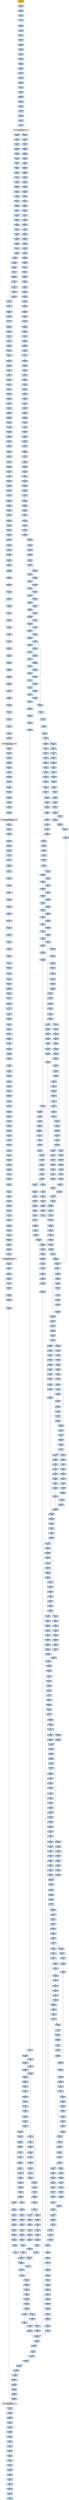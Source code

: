 strict digraph G {
	graph [bgcolor=transparent,
		name=G
	];
	node [color=lightsteelblue,
		fillcolor=lightsteelblue,
		shape=rectangle,
		style=filled
	];
	"0x002b0314"	[label="0x002b0314
jae"];
	"0x002b0316"	[label="0x002b0316
movl"];
	"0x002b0314" -> "0x002b0316"	[color="#000000",
		label=F];
	"0x002b032d"	[label="0x002b032d
movl"];
	"0x002b0314" -> "0x002b032d"	[color="#000000",
		label=T];
	"0x002b07ad"	[label="0x002b07ad
decl"];
	"0x002b07b0"	[label="0x002b07b0
jne"];
	"0x002b07ad" -> "0x002b07b0"	[color="#000000"];
	"0x002b0257"	[label="0x002b0257
subl"];
	"0x002b025b"	[label="0x002b025b
jmp"];
	"0x002b0257" -> "0x002b025b"	[color="#000000"];
	"0x002b0b4d"	[label="0x002b0b4d
je"];
	"0x002b0b4f"	[label="0x002b0b4f
pushl"];
	"0x002b0b4d" -> "0x002b0b4f"	[color="#000000",
		label=F];
	"0x002b0410"	[label="0x002b0410
movl"];
	"0x002b0413"	[label="0x002b0413
movzbl"];
	"0x002b0410" -> "0x002b0413"	[color="#000000"];
	"0x002b0656"	[label="0x002b0656
jnl"];
	"0x002b0658"	[label="0x002b0658
movl"];
	"0x002b0656" -> "0x002b0658"	[color="#000000",
		label=F];
	"0x002b065d"	[label="0x002b065d
pushl"];
	"0x002b0656" -> "0x002b065d"	[color="#000000",
		label=T];
	"0x002b07b2"	[label="0x002b07b2
incl"];
	"0x002b07b0" -> "0x002b07b2"	[color="#000000",
		label=F];
	"0x002b040b"	[label="0x002b040b
jae"];
	"0x002b0424"	[label="0x002b0424
movl"];
	"0x002b040b" -> "0x002b0424"	[color="#000000",
		label=T];
	"0x002b040d"	[label="0x002b040d
movl"];
	"0x002b040b" -> "0x002b040d"	[color="#000000",
		label=F];
	"0x00434246"	[label="0x00434246
movl"];
	"0x00434248"	[label="0x00434248
pushl"];
	"0x00434246" -> "0x00434248"	[color="#000000"];
	"0x002b0104"	[label="0x002b0104
pushl"];
	"0x002b0106"	[label="0x002b0106
popl"];
	"0x002b0104" -> "0x002b0106"	[color="#000000"];
	"0x002b0181"	[label="0x002b0181
shrl"];
	"0x002b0184"	[label="0x002b0184
imull"];
	"0x002b0181" -> "0x002b0184"	[color="#000000"];
	"0x004341a2"	[label="0x004341a2
jne"];
	"0x004341a4"	[label="0x004341a4
movb"];
	"0x004341a2" -> "0x004341a4"	[color="#000000",
		label=F];
	"0x004341a9"	[label="0x004341a9
ret"];
	"0x004341a2" -> "0x004341a9"	[color="#000000",
		label=T];
	"0x002b0371"	[label="0x002b0371
movl"];
	"0x002b0374"	[label="0x002b0374
movzbl"];
	"0x002b0371" -> "0x002b0374"	[color="#000000"];
	"0x002b01e2"	[label="0x002b01e2
movl"];
	"0x002b01e5"	[label="0x002b01e5
movzbl"];
	"0x002b01e2" -> "0x002b01e5"	[color="#000000"];
	"0x002b056d"	[label="0x002b056d
imull"];
	"0x002b0570"	[label="0x002b0570
cmpl"];
	"0x002b056d" -> "0x002b0570"	[color="#000000"];
	"0x002b059b"	[label="0x002b059b
subl"];
	"0x002b059e"	[label="0x002b059e
subl"];
	"0x002b059b" -> "0x002b059e"	[color="#000000"];
	"0x002b0761"	[label="0x002b0761
orl"];
	"0x002b0763"	[label="0x002b0763
shll"];
	"0x002b0761" -> "0x002b0763"	[color="#000000"];
	"0x002b0463"	[label="0x002b0463
cmpl"];
	"0x002b0468"	[label="0x002b0468
jae"];
	"0x002b0463" -> "0x002b0468"	[color="#000000"];
	"0x002b131b"	[label="0x002b131b
call"];
	VIRTUALPROTECT_KERNEL32	[color=lightgrey,
		fillcolor=lightgrey,
		label="VIRTUALPROTECT_KERNEL32
VIRTUALPROTECT"];
	"0x002b131b" -> VIRTUALPROTECT_KERNEL32	[color="#000000"];
	"0x002b049e"	[label="0x002b049e
movl"];
	"0x002b04a1"	[label="0x002b04a1
movl"];
	"0x002b049e" -> "0x002b04a1"	[color="#000000"];
	"0x002b02cc"	[label="0x002b02cc
movl"];
	"0x002b02cf"	[label="0x002b02cf
movl"];
	"0x002b02cc" -> "0x002b02cf"	[color="#000000"];
	"0x002b069d"	[label="0x002b069d
cmpl"];
	"0x002b06a0"	[label="0x002b06a0
jae"];
	"0x002b069d" -> "0x002b06a0"	[color="#000000"];
	"0x002b0419"	[label="0x002b0419
orl"];
	"0x002b041b"	[label="0x002b041b
shll"];
	"0x002b0419" -> "0x002b041b"	[color="#000000"];
	"0x002b05b9"	[label="0x002b05b9
popl"];
	"0x002b05ba"	[label="0x002b05ba
movl"];
	"0x002b05b9" -> "0x002b05ba"	[color="#000000"];
	"0x002b04a3"	[label="0x002b04a3
jmp"];
	"0x002b04bc"	[label="0x002b04bc
movl"];
	"0x002b04a3" -> "0x002b04bc"	[color="#000000"];
	"0x002b0ae3"	[label="0x002b0ae3
nop"];
	"0x002b0ae4"	[label="0x002b0ae4
nop"];
	"0x002b0ae3" -> "0x002b0ae4"	[color="#000000"];
	"0x002b10c9"	[label="0x002b10c9
jmp"];
	"0x002b1090"	[label="0x002b1090
xorl"];
	"0x002b10c9" -> "0x002b1090"	[color="#000000"];
	"0x002b07bc"	[label="0x002b07bc
movl"];
	"0x002b07bf"	[label="0x002b07bf
addl"];
	"0x002b07bc" -> "0x002b07bf"	[color="#000000"];
	"0x002b0289"	[label="0x002b0289
jae"];
	"0x002b02a2"	[label="0x002b02a2
movl"];
	"0x002b0289" -> "0x002b02a2"	[color="#000000",
		label=T];
	"0x002b028b"	[label="0x002b028b
movl"];
	"0x002b0289" -> "0x002b028b"	[color="#000000",
		label=F];
	"0x002b009a"	[label="0x002b009a
ja"];
	"0x002b00a8"	[label="0x002b00a8
andl"];
	"0x002b009a" -> "0x002b00a8"	[color="#000000",
		label=T];
	"0x002b07e4"	[label="0x002b07e4
je"];
	"0x002b07eb"	[label="0x002b07eb
movl"];
	"0x002b07e4" -> "0x002b07eb"	[color="#000000",
		label=T];
	"0x002b0207"	[label="0x002b0207
movl"];
	"0x002b020c"	[label="0x002b020c
subl"];
	"0x002b0207" -> "0x002b020c"	[color="#000000"];
	"0x0043422e"	[label="0x0043422e
movl"];
	"0x00434230"	[label="0x00434230
pushl"];
	"0x0043422e" -> "0x00434230"	[color="#000000"];
	"0x002b0788"	[label="0x002b0788
addl"];
	"0x002b078a"	[label="0x002b078a
movl"];
	"0x002b0788" -> "0x002b078a"	[color="#000000"];
	"0x00434260"	[label="0x00434260
addl"];
	"0x00434262"	[label="0x00434262
movl"];
	"0x00434260" -> "0x00434262"	[color="#000000"];
	"0x002b037a"	[label="0x002b037a
orl"];
	"0x002b037c"	[label="0x002b037c
incl"];
	"0x002b037a" -> "0x002b037c"	[color="#000000"];
	"0x002b05ee"	[label="0x002b05ee
movl"];
	"0x002b05f0"	[label="0x002b05f0
shrl"];
	"0x002b05ee" -> "0x002b05f0"	[color="#000000"];
	"0x004342a9"	[label="0x004342a9
popl"];
	"0x004342aa"	[label="0x004342aa
popl"];
	"0x004342a9" -> "0x004342aa"	[color="#000000"];
	"0x002b050c"	[label="0x002b050c
imull"];
	"0x002b050f"	[label="0x002b050f
cmpl"];
	"0x002b050c" -> "0x002b050f"	[color="#000000"];
	"0x002b02fb"	[label="0x002b02fb
shrl"];
	"0x002b02fe"	[label="0x002b02fe
subl"];
	"0x002b02fb" -> "0x002b02fe"	[color="#000000"];
	"0x002b04b9"	[label="0x002b04b9
movl"];
	"0x002b04b9" -> "0x002b04bc"	[color="#000000"];
	"0x002b02b8"	[label="0x002b02b8
subl"];
	"0x002b02ba"	[label="0x002b02ba
shrl"];
	"0x002b02b8" -> "0x002b02ba"	[color="#000000"];
	"0x0040677f"	[color=lightgrey,
		fillcolor=orange,
		label="0x0040677f
call"];
	"0x00406784"	[label="0x00406784
jmp"];
	"0x0040677f" -> "0x00406784"	[color="#000000"];
	"0x002b1099"	[label="0x002b1099
je"];
	"0x002b10bf"	[label="0x002b10bf
popl"];
	"0x002b1099" -> "0x002b10bf"	[color="#000000",
		label=T];
	"0x002b00d4"	[label="0x002b00d4
movl"];
	"0x002b00d7"	[label="0x002b00d7
movl"];
	"0x002b00d4" -> "0x002b00d7"	[color="#000000"];
	"0x002b0b36"	[label="0x002b0b36
call"];
	LOADLIBRARYA_KERNEL32_DLL	[color=lightgrey,
		fillcolor=lightgrey,
		label="LOADLIBRARYA_KERNEL32_DLL
LOADLIBRARYA"];
	"0x002b0b36" -> LOADLIBRARYA_KERNEL32_DLL	[color="#000000"];
	"0x002b0995"	[label="0x002b0995
lodsl"];
	"0x002b0996"	[label="0x002b0996
stosl"];
	"0x002b0995" -> "0x002b0996"	[color="#000000"];
	"0x002b042e"	[label="0x002b042e
cmpl"];
	"0x002b0431"	[label="0x002b0431
jae"];
	"0x002b042e" -> "0x002b0431"	[color="#000000"];
	"0x002b0035"	[label="0x002b0035
shll"];
	"0x002b0037"	[label="0x002b0037
movl"];
	"0x002b0035" -> "0x002b0037"	[color="#000000"];
	"0x002b05f3"	[label="0x002b05f3
imull"];
	"0x002b05f0" -> "0x002b05f3"	[color="#000000"];
	"0x002b0278"	[label="0x002b0278
movl"];
	"0x002b027a"	[label="0x002b027a
movl"];
	"0x002b0278" -> "0x002b027a"	[color="#000000"];
	"0x002b0117"	[label="0x002b0117
addl"];
	"0x002b0119"	[label="0x002b0119
imull"];
	"0x002b0117" -> "0x002b0119"	[color="#000000"];
	VIRTUALFREE_KERNEL32_DLL	[color=lightgrey,
		fillcolor=lightgrey,
		label="VIRTUALFREE_KERNEL32_DLL
VIRTUALFREE"];
	"0x002b0b0f"	[label="0x002b0b0f
movl"];
	VIRTUALFREE_KERNEL32_DLL -> "0x002b0b0f"	[color="#000000"];
	"0x002b0060"	[label="0x002b0060
movl"];
	"0x002b0063"	[label="0x002b0063
je"];
	"0x002b0060" -> "0x002b0063"	[color="#000000"];
	"0x002b01f0"	[label="0x002b01f0
incl"];
	"0x002b01f3"	[label="0x002b01f3
movl"];
	"0x002b01f0" -> "0x002b01f3"	[color="#000000"];
	"0x002b0152"	[label="0x002b0152
leal"];
	"0x002b0155"	[label="0x002b0155
leal"];
	"0x002b0152" -> "0x002b0155"	[color="#000000"];
	"0x002b0246"	[label="0x002b0246
jnl"];
	"0x002b0248"	[label="0x002b0248
andl"];
	"0x002b0246" -> "0x002b0248"	[color="#000000",
		label=F];
	"0x002b0251"	[label="0x002b0251
cmpl"];
	"0x002b0246" -> "0x002b0251"	[color="#000000",
		label=T];
	"0x002b0692"	[label="0x002b0692
movl"];
	"0x002b0695"	[label="0x002b0695
movl"];
	"0x002b0692" -> "0x002b0695"	[color="#000000"];
	"0x002b0260"	[label="0x002b0260
subl"];
	"0x002b0264"	[label="0x002b0264
jmp"];
	"0x002b0260" -> "0x002b0264"	[color="#000000"];
	"0x002b00f3"	[label="0x002b00f3
shrl"];
	"0x002b00f6"	[label="0x002b00f6
addl"];
	"0x002b00f3" -> "0x002b00f6"	[color="#000000"];
	"0x002b02a9"	[label="0x002b02a9
imull"];
	"0x002b02ac"	[label="0x002b02ac
cmpl"];
	"0x002b02a9" -> "0x002b02ac"	[color="#000000"];
	"0x002b0540"	[label="0x002b0540
shrl"];
	"0x002b0543"	[label="0x002b0543
subl"];
	"0x002b0540" -> "0x002b0543"	[color="#000000"];
	"0x00434274"	[label="0x00434274
movl"];
	"0x00434276"	[label="0x00434276
pushl"];
	"0x00434274" -> "0x00434276"	[color="#000000"];
	"0x002b007c"	[label="0x002b007c
orl"];
	"0x002b007f"	[label="0x002b007f
popl"];
	"0x002b007c" -> "0x002b007f"	[color="#000000"];
	"0x002b002c"	[label="0x002b002c
shll"];
	"0x002b002e"	[label="0x002b002e
movl"];
	"0x002b002c" -> "0x002b002e"	[color="#000000"];
	"0x002b01a3"	[label="0x002b01a3
jne"];
	"0x002b01a9"	[label="0x002b01a9
jmp"];
	"0x002b01a3" -> "0x002b01a9"	[color="#000000",
		label=F];
	"0x002b022b"	[label="0x002b022b
cmpl"];
	"0x002b01a3" -> "0x002b022b"	[color="#000000",
		label=T];
	"0x002b0745"	[label="0x002b0745
xorl"];
	"0x002b0747"	[label="0x002b0747
incl"];
	"0x002b0745" -> "0x002b0747"	[color="#000000"];
	"0x002b044f"	[label="0x002b044f
shrl"];
	"0x002b0452"	[label="0x002b0452
subl"];
	"0x002b044f" -> "0x002b0452"	[color="#000000"];
	"0x002b029f"	[label="0x002b029f
movl"];
	"0x002b029f" -> "0x002b02a2"	[color="#000000"];
	"0x002b11c2"	[label="0x002b11c2
ret"];
	"0x002b10bb"	[label="0x002b10bb
incl"];
	"0x002b11c2" -> "0x002b10bb"	[color="#000000"];
	"0x002b05a0"	[label="0x002b05a0
movl"];
	"0x002b05a2"	[label="0x002b05a2
shrl"];
	"0x002b05a0" -> "0x002b05a2"	[color="#000000"];
	"0x00434270"	[label="0x00434270
popl"];
	"0x00434271"	[label="0x00434271
addl"];
	"0x00434270" -> "0x00434271"	[color="#000000"];
	"0x002b02f9"	[label="0x002b02f9
movl"];
	"0x002b02f9" -> "0x002b02fb"	[color="#000000"];
	"0x002b0b21"	[label="0x002b0b21
pushl"];
	"0x002b0b22"	[label="0x002b0b22
call"];
	"0x002b0b21" -> "0x002b0b22"	[color="#000000"];
	"0x002b0485"	[label="0x002b0485
shrl"];
	"0x002b0488"	[label="0x002b0488
imull"];
	"0x002b0485" -> "0x002b0488"	[color="#000000"];
	"0x002b0264" -> "0x002b07eb"	[color="#000000"];
	"0x002b0b18"	[label="0x002b0b18
ret"];
	"0x0043428c"	[label="0x0043428c
movl"];
	"0x002b0b18" -> "0x0043428c"	[color="#000000"];
	"0x002b0023"	[label="0x002b0023
incl"];
	"0x002b0024"	[label="0x002b0024
pushl"];
	"0x002b0023" -> "0x002b0024"	[color="#000000"];
	"0x002b008c"	[label="0x002b008c
orl"];
	"0x002b008e"	[label="0x002b008e
incl"];
	"0x002b008c" -> "0x002b008e"	[color="#000000"];
	"0x002b0723"	[label="0x002b0723
shrl"];
	"0x002b0725"	[label="0x002b0725
addl"];
	"0x002b0723" -> "0x002b0725"	[color="#000000"];
	"0x002b1297"	[label="0x002b1297
leave"];
	"0x002b1298"	[label="0x002b1298
ret"];
	"0x002b1297" -> "0x002b1298"	[color="#000000"];
	"0x002b04bf"	[label="0x002b04bf
movl"];
	"0x002b04c2"	[label="0x002b04c2
movl"];
	"0x002b04bf" -> "0x002b04c2"	[color="#000000"];
	"0x002b052d"	[label="0x002b052d
movl"];
	"0x002b0534"	[label="0x002b0534
jmp"];
	"0x002b052d" -> "0x002b0534"	[color="#000000"];
	"0x002b0644"	[label="0x002b0644
cmpl"];
	"0x002b0648"	[label="0x002b0648
jge"];
	"0x002b0644" -> "0x002b0648"	[color="#000000"];
	"0x002b02e6"	[label="0x002b02e6
movl"];
	"0x002b02e9"	[label="0x002b02e9
addl"];
	"0x002b02e6" -> "0x002b02e9"	[color="#000000"];
	"0x002b027d"	[label="0x002b027d
leal"];
	"0x002b0284"	[label="0x002b0284
cmpl"];
	"0x002b027d" -> "0x002b0284"	[color="#000000"];
	"0x002b12e2"	[label="0x002b12e2
pushl"];
	"0x002b12e3"	[label="0x002b12e3
movl"];
	"0x002b12e2" -> "0x002b12e3"	[color="#000000"];
	"0x002b1095"	[label="0x002b1095
jne"];
	"0x002b1097"	[label="0x002b1097
cmpl"];
	"0x002b1095" -> "0x002b1097"	[color="#000000",
		label=F];
	"0x002b0481"	[label="0x002b0481
movl"];
	"0x002b0468" -> "0x002b0481"	[color="#000000",
		label=T];
	"0x002b046a"	[label="0x002b046a
movl"];
	"0x002b0468" -> "0x002b046a"	[color="#000000",
		label=F];
	"0x002b0867"	[label="0x002b0867
call"];
	"0x002b000d"	[label="0x002b000d
pushl"];
	"0x002b0867" -> "0x002b000d"	[color="#000000"];
	"0x002b11b4"	[label="0x002b11b4
addl"];
	"0x002b11b7"	[label="0x002b11b7
addl"];
	"0x002b11b4" -> "0x002b11b7"	[color="#000000"];
	"0x002b0b12"	[label="0x002b0b12
addl"];
	"0x002b0b14"	[label="0x002b0b14
popl"];
	"0x002b0b12" -> "0x002b0b14"	[color="#000000"];
	"0x002b0623"	[label="0x002b0623
movl"];
	"0x002b0626"	[label="0x002b0626
movl"];
	"0x002b0623" -> "0x002b0626"	[color="#000000"];
	"0x002b01ab"	[label="0x002b01ab
subl"];
	"0x002b01ae"	[label="0x002b01ae
subl"];
	"0x002b01ab" -> "0x002b01ae"	[color="#000000"];
	"0x002b07d2"	[label="0x002b07d2
decl"];
	"0x002b07d5"	[label="0x002b07d5
movb"];
	"0x002b07d2" -> "0x002b07d5"	[color="#000000"];
	"0x002b02f7"	[label="0x002b02f7
subl"];
	"0x002b02f7" -> "0x002b02f9"	[color="#000000"];
	"0x002b0b17"	[label="0x002b0b17
popl"];
	"0x002b0b17" -> "0x002b0b18"	[color="#000000"];
	"0x002b0433"	[label="0x002b0433
movl"];
	"0x002b0431" -> "0x002b0433"	[color="#000000",
		label=F];
	"0x002b0448"	[label="0x002b0448
subl"];
	"0x002b0431" -> "0x002b0448"	[color="#000000",
		label=T];
	"0x002b0426"	[label="0x002b0426
movl"];
	"0x002b0424" -> "0x002b0426"	[color="#000000"];
	"0x002b096e"	[label="0x002b096e
subl"];
	"0x002b0974"	[label="0x002b0974
leal"];
	"0x002b096e" -> "0x002b0974"	[color="#000000"];
	"0x0043412c"	[label="0x0043412c
movb"];
	"0x0043412e"	[label="0x0043412e
call"];
	"0x0043412c" -> "0x0043412e"	[color="#000000"];
	"0x00406793"	[label="0x00406793
je"];
	"0x00406795"	[label="0x00406795
subl"];
	"0x00406793" -> "0x00406795"	[color="#000000",
		label=F];
	"0x002b0428"	[label="0x002b0428
shrl"];
	"0x002b0426" -> "0x002b0428"	[color="#000000"];
	"0x002b07b6"	[label="0x002b07b6
je"];
	"0x002b07b6" -> "0x002b07bc"	[color="#000000",
		label=F];
	"0x002b0547"	[label="0x002b0547
cmpl"];
	"0x002b054c"	[label="0x002b054c
jae"];
	"0x002b0547" -> "0x002b054c"	[color="#000000"];
	"0x002b0684"	[label="0x002b0684
shll"];
	"0x002b0687"	[label="0x002b0687
orl"];
	"0x002b0684" -> "0x002b0687"	[color="#000000"];
	"0x002b053c"	[label="0x002b053c
subl"];
	"0x002b053e"	[label="0x002b053e
movl"];
	"0x002b053c" -> "0x002b053e"	[color="#000000"];
	"0x0043416a"	[label="0x0043416a
lodsb"];
	"0x0043416b"	[label="0x0043416b
shrl"];
	"0x0043416a" -> "0x0043416b"	[color="#000000"];
	"0x002b015f"	[label="0x002b015f
cmpl"];
	"0x002b0164"	[label="0x002b0164
jae"];
	"0x002b015f" -> "0x002b0164"	[color="#000000"];
	"0x002b0048"	[label="0x002b0048
addl"];
	"0x002b004d"	[label="0x002b004d
movb"];
	"0x002b0048" -> "0x002b004d"	[color="#000000"];
	"0x002b019d"	[label="0x002b019d
addl"];
	"0x002b019f"	[label="0x002b019f
movl"];
	"0x002b019d" -> "0x002b019f"	[color="#000000"];
	"0x002b0527"	[label="0x002b0527
leal"];
	"0x002b052b"	[label="0x002b052b
xorl"];
	"0x002b0527" -> "0x002b052b"	[color="#000000"];
	"0x002b04e1"	[label="0x002b04e1
addl"];
	"0x002b04e7"	[label="0x002b04e7
cmpl"];
	"0x002b04e1" -> "0x002b04e7"	[color="#000000"];
	"0x00434145"	[label="0x00434145
jae"];
	"0x00434145" -> "0x0043416a"	[color="#000000",
		label=T];
	"0x002b0554"	[label="0x002b0554
movzbl"];
	"0x002b0557"	[label="0x002b0557
shll"];
	"0x002b0554" -> "0x002b0557"	[color="#000000"];
	"0x002b05fb"	[label="0x002b05fb
movl"];
	"0x002b05fd"	[label="0x002b05fd
movl"];
	"0x002b05fb" -> "0x002b05fd"	[color="#000000"];
	"0x002b09bf"	[label="0x002b09bf
addl"];
	"0x002b09c1"	[label="0x002b09c1
addl"];
	"0x002b09bf" -> "0x002b09c1"	[color="#000000"];
	"0x002b0021"	[label="0x002b0021
xorl"];
	"0x002b0021" -> "0x002b0023"	[color="#000000"];
	"0x002b068f"	[label="0x002b068f
movl"];
	"0x002b068f" -> "0x002b0692"	[color="#000000"];
	"0x002b03d0"	[label="0x002b03d0
movb"];
	"0x002b03d3"	[label="0x002b03d3
jmp"];
	"0x002b03d0" -> "0x002b03d3"	[color="#000000"];
	"0x002b0299"	[label="0x002b0299
shll"];
	"0x002b029c"	[label="0x002b029c
incl"];
	"0x002b0299" -> "0x002b029c"	[color="#000000"];
	"0x002b0964"	[label="0x002b0964
pushl"];
	"0x002b0965"	[label="0x002b0965
pushl"];
	"0x002b0964" -> "0x002b0965"	[color="#000000"];
	"0x0043425d"	[label="0x0043425d
movl"];
	"0x0043425d" -> "0x00434260"	[color="#000000"];
	"0x002b04a1" -> "0x002b04a3"	[color="#000000"];
	"0x002b0733"	[label="0x002b0733
jne"];
	"0x002b0735"	[label="0x002b0735
leal"];
	"0x002b0733" -> "0x002b0735"	[color="#000000",
		label=F];
	"0x002b0771"	[label="0x002b0771
shrl"];
	"0x002b0774"	[label="0x002b0774
imull"];
	"0x002b0771" -> "0x002b0774"	[color="#000000"];
	"0x00434241"	[label="0x00434241
movl"];
	"0x00434243"	[label="0x00434243
call"];
	"0x00434241" -> "0x00434243"	[color="#000000"];
	"0x002b0648" -> "0x002b07bc"	[color="#000000",
		label=T];
	"0x002b064e"	[label="0x002b064e
addl"];
	"0x002b0648" -> "0x002b064e"	[color="#000000",
		label=F];
	"0x002b11ba"	[label="0x002b11ba
jmp"];
	"0x002b1168"	[label="0x002b1168
movl"];
	"0x002b11ba" -> "0x002b1168"	[color="#000000"];
	"0x002b06c4"	[label="0x002b06c4
subl"];
	"0x002b06c6"	[label="0x002b06c6
movl"];
	"0x002b06c4" -> "0x002b06c6"	[color="#000000"];
	"0x004342ad"	[label="0x004342ad
popl"];
	"0x004342ae"	[label="0x004342ae
jmp"];
	"0x004342ad" -> "0x004342ae"	[color="#000000"];
	"0x002b0271"	[label="0x002b0271
subl"];
	"0x002b0273"	[label="0x002b0273
movl"];
	"0x002b0271" -> "0x002b0273"	[color="#000000"];
	"0x002b07a0"	[label="0x002b07a0
orl"];
	"0x002b07a3"	[label="0x002b07a3
movl"];
	"0x002b07a0" -> "0x002b07a3"	[color="#000000"];
	"0x002b097a"	[label="0x002b097a
movl"];
	"0x002b097d"	[label="0x002b097d
addl"];
	"0x002b097a" -> "0x002b097d"	[color="#000000"];
	"0x0043422d"	[label="0x0043422d
pushl"];
	"0x0043422d" -> "0x0043422e"	[color="#000000"];
	"0x002b0974" -> "0x002b097a"	[color="#000000"];
	"0x002b0101"	[label="0x002b0101
andl"];
	"0x002b0101" -> "0x002b0104"	[color="#000000"];
	"0x002b0b45"	[label="0x002b0b45
addl"];
	"0x002b0b47"	[label="0x002b0b47
addl"];
	"0x002b0b45" -> "0x002b0b47"	[color="#000000"];
	"0x002b0983"	[label="0x002b0983
movl"];
	"0x002b0985"	[label="0x002b0985
movl"];
	"0x002b0983" -> "0x002b0985"	[color="#000000"];
	"0x002b0697"	[label="0x002b0697
shrl"];
	"0x002b069a"	[label="0x002b069a
imull"];
	"0x002b0697" -> "0x002b069a"	[color="#000000"];
	"0x002b03f7"	[label="0x002b03f7
movl"];
	"0x002b03fa"	[label="0x002b03fa
movl"];
	"0x002b03f7" -> "0x002b03fa"	[color="#000000"];
	"0x002b046d"	[label="0x002b046d
movl"];
	"0x002b0470"	[label="0x002b0470
movzbl"];
	"0x002b046d" -> "0x002b0470"	[color="#000000"];
	"0x002b0361"	[label="0x002b0361
cmpl"];
	"0x002b0367"	[label="0x002b0367
jae"];
	"0x002b0361" -> "0x002b0367"	[color="#000000"];
	"0x002b0b09"	[label="0x002b0b09
call"];
	"0x002b0b09" -> VIRTUALFREE_KERNEL32_DLL	[color="#000000"];
	"0x002b0225"	[label="0x002b0225
movl"];
	"0x002b0227"	[label="0x002b0227
leal"];
	"0x002b0225" -> "0x002b0227"	[color="#000000"];
	"0x002b12fd"	[label="0x002b12fd
addl"];
	"0x002b1300"	[label="0x002b1300
leal"];
	"0x002b12fd" -> "0x002b1300"	[color="#000000"];
	"0x002b057c"	[label="0x002b057c
subl"];
	"0x002b057e"	[label="0x002b057e
shrl"];
	"0x002b057c" -> "0x002b057e"	[color="#000000"];
	"0x002b0ae8"	[label="0x002b0ae8
nop"];
	"0x002b0ae9"	[label="0x002b0ae9
nop"];
	"0x002b0ae8" -> "0x002b0ae9"	[color="#000000"];
	"0x002b05d4"	[label="0x002b05d4
movl"];
	"0x002b05d7"	[label="0x002b05d7
movzbl"];
	"0x002b05d4" -> "0x002b05d7"	[color="#000000"];
	"0x002b0113"	[label="0x002b0113
movl"];
	"0x002b0116"	[label="0x002b0116
incl"];
	"0x002b0113" -> "0x002b0116"	[color="#000000"];
	"0x002b0727"	[label="0x002b0727
cmpl"];
	"0x002b072a"	[label="0x002b072a
jb"];
	"0x002b0727" -> "0x002b072a"	[color="#000000"];
	"0x0043426f"	[label="0x0043426f
popl"];
	"0x0043426f" -> "0x00434270"	[color="#000000"];
	"0x002b0177"	[label="0x002b0177
incl"];
	"0x002b017a"	[label="0x002b017a
movl"];
	"0x002b0177" -> "0x002b017a"	[color="#000000"];
	"0x00434287"	[label="0x00434287
movl"];
	"0x0043428a"	[label="0x0043428a
call"];
	"0x00434287" -> "0x0043428a"	[color="#000000"];
	"0x002b09c7"	[label="0x002b09c7
leal"];
	"0x002b09cd"	[label="0x002b09cd
pushl"];
	"0x002b09c7" -> "0x002b09cd"	[color="#000000"];
	"0x002b0b20"	[label="0x002b0b20
pushl"];
	"0x002b0b20" -> "0x002b0b21"	[color="#000000"];
	"0x002b034a"	[label="0x002b034a
addl"];
	"0x002b034c"	[label="0x002b034c
movl"];
	"0x002b034a" -> "0x002b034c"	[color="#000000"];
	"0x0043425b"	[label="0x0043425b
movl"];
	"0x0043425b" -> "0x0043425d"	[color="#000000"];
	"0x002b0b54"	[label="0x002b0b54
pushl"];
	"0x002b0b55"	[label="0x002b0b55
pushl"];
	"0x002b0b54" -> "0x002b0b55"	[color="#000000"];
	"0x002b0327"	[label="0x002b0327
incl"];
	"0x002b032a"	[label="0x002b032a
movl"];
	"0x002b0327" -> "0x002b032a"	[color="#000000"];
	"0x00434253"	[label="0x00434253
movl"];
	"0x00434256"	[label="0x00434256
movl"];
	"0x00434253" -> "0x00434256"	[color="#000000"];
	"0x0043427f"	[label="0x0043427f
subl"];
	"0x00434281"	[label="0x00434281
movl"];
	"0x0043427f" -> "0x00434281"	[color="#000000"];
	"0x002b0133"	[label="0x002b0133
movl"];
	"0x002b0136"	[label="0x002b0136
subl"];
	"0x002b0133" -> "0x002b0136"	[color="#000000"];
	"0x0043426d"	[label="0x0043426d
call"];
	"0x0043411d"	[label="0x0043411d
pusha"];
	"0x0043426d" -> "0x0043411d"	[color="#000000"];
	"0x004342ac"	[label="0x004342ac
popl"];
	"0x004342ac" -> "0x004342ad"	[color="#000000"];
	"0x002b03d8"	[label="0x002b03d8
subl"];
	"0x002b03db"	[label="0x002b03db
subl"];
	"0x002b03d8" -> "0x002b03db"	[color="#000000"];
	"0x002b054e"	[label="0x002b054e
movl"];
	"0x002b054c" -> "0x002b054e"	[color="#000000",
		label=F];
	"0x002b0565"	[label="0x002b0565
movl"];
	"0x002b054c" -> "0x002b0565"	[color="#000000",
		label=T];
	"0x002b0b1a"	[label="0x002b0b1a
movl"];
	"0x002b0b1c"	[label="0x002b0b1c
addl"];
	"0x002b0b1a" -> "0x002b0b1c"	[color="#000000"];
	"0x0043416d"	[label="0x0043416d
je"];
	"0x004341bc"	[label="0x004341bc
subl"];
	"0x0043416d" -> "0x004341bc"	[color="#000000",
		label=T];
	"0x002b013c"	[label="0x002b013c
movzbl"];
	"0x002b0140"	[label="0x002b0140
movl"];
	"0x002b013c" -> "0x002b0140"	[color="#000000"];
	"0x002b051d"	[label="0x002b051d
shrl"];
	"0x002b0520"	[label="0x002b0520
addl"];
	"0x002b051d" -> "0x002b0520"	[color="#000000"];
	"0x002b040d" -> "0x002b0410"	[color="#000000"];
	"0x002b06b3"	[label="0x002b06b3
addl"];
	"0x002b06b5"	[label="0x002b06b5
jmp"];
	"0x002b06b3" -> "0x002b06b5"	[color="#000000"];
	"0x002b01fd"	[label="0x002b01fd
imull"];
	"0x002b0200"	[label="0x002b0200
cmpl"];
	"0x002b01fd" -> "0x002b0200"	[color="#000000"];
	"0x002b0029"	[label="0x002b0029
pushl"];
	"0x002b002a"	[label="0x002b002a
movl"];
	"0x002b0029" -> "0x002b002a"	[color="#000000"];
	"0x002b03cd"	[label="0x002b03cd
movb"];
	"0x002b03cd" -> "0x002b03d0"	[color="#000000"];
	"0x002b11b7" -> "0x002b11ba"	[color="#000000"];
	"0x002b09ae"	[label="0x002b09ae
addl"];
	"0x002b09b0"	[label="0x002b09b0
movl"];
	"0x002b09ae" -> "0x002b09b0"	[color="#000000"];
	"0x002b04bc" -> "0x002b04bf"	[color="#000000"];
	"0x002b11bc"	[label="0x002b11bc
xorl"];
	"0x002b11be"	[label="0x002b11be
popl"];
	"0x002b11bc" -> "0x002b11be"	[color="#000000"];
	"0x002b131a"	[label="0x002b131a
pushl"];
	"0x002b131a" -> "0x002b131b"	[color="#000000"];
	"0x002b0966"	[label="0x002b0966
pushl"];
	"0x002b0967"	[label="0x002b0967
pushl"];
	"0x002b0966" -> "0x002b0967"	[color="#000000"];
	"0x002b065b"	[label="0x002b065b
jmp"];
	"0x002b0658" -> "0x002b065b"	[color="#000000"];
	"0x002b06f9"	[label="0x002b06f9
leal"];
	"0x002b0700"	[label="0x002b0700
jmp"];
	"0x002b06f9" -> "0x002b0700"	[color="#000000"];
	"0x002b06e0"	[label="0x002b06e0
movl"];
	"0x002b06e2"	[label="0x002b06e2
sarl"];
	"0x002b06e0" -> "0x002b06e2"	[color="#000000"];
	"0x002b01e8"	[label="0x002b01e8
shll"];
	"0x002b01eb"	[label="0x002b01eb
orl"];
	"0x002b01e8" -> "0x002b01eb"	[color="#000000"];
	"0x002b02a4"	[label="0x002b02a4
movl"];
	"0x002b02a2" -> "0x002b02a4"	[color="#000000"];
	"0x002b035a"	[label="0x002b035a
addl"];
	"0x002b035c"	[label="0x002b035c
movl"];
	"0x002b035a" -> "0x002b035c"	[color="#000000"];
	"0x002b11c0"	[label="0x002b11c0
popl"];
	"0x002b11c1"	[label="0x002b11c1
leave"];
	"0x002b11c0" -> "0x002b11c1"	[color="#000000"];
	"0x002b09b3"	[label="0x002b09b3
addl"];
	"0x002b09b0" -> "0x002b09b3"	[color="#000000"];
	"0x002b09a9"	[label="0x002b09a9
movl"];
	"0x002b09a9" -> "0x002b09ae"	[color="#000000"];
	"0x002b00cc"	[label="0x002b00cc
orl"];
	"0x002b00ce"	[label="0x002b00ce
shll"];
	"0x002b00cc" -> "0x002b00ce"	[color="#000000"];
	"0x002b07ca"	[label="0x002b07ca
movl"];
	"0x002b07cc"	[label="0x002b07cc
subl"];
	"0x002b07ca" -> "0x002b07cc"	[color="#000000"];
	"0x002b04f4"	[label="0x002b04f4
movzbl"];
	"0x002b04f7"	[label="0x002b04f7
shll"];
	"0x002b04f4" -> "0x002b04f7"	[color="#000000"];
	"0x002b0322"	[label="0x002b0322
orl"];
	"0x002b0324"	[label="0x002b0324
shll"];
	"0x002b0322" -> "0x002b0324"	[color="#000000"];
	"0x002b00ea"	[label="0x002b00ea
movl"];
	"0x002b00ec"	[label="0x002b00ec
movl"];
	"0x002b00ea" -> "0x002b00ec"	[color="#000000"];
	"0x002b0187"	[label="0x002b0187
cmpl"];
	"0x002b0184" -> "0x002b0187"	[color="#000000"];
	"0x002b07da"	[label="0x002b07da
cmpl"];
	"0x002b07de"	[label="0x002b07de
movb"];
	"0x002b07da" -> "0x002b07de"	[color="#000000"];
	"0x002b07d8"	[label="0x002b07d8
incl"];
	"0x002b07d5" -> "0x002b07d8"	[color="#000000"];
	"0x002b0324" -> "0x002b0327"	[color="#000000"];
	"0x002b0070"	[label="0x002b0070
movl"];
	"0x002b0073"	[label="0x002b0073
andl"];
	"0x002b0070" -> "0x002b0073"	[color="#000000"];
	"0x002b0871"	[label="0x002b0871
pushl"];
	"0x002b0873"	[label="0x002b0873
pushl"];
	"0x002b0871" -> "0x002b0873"	[color="#000000"];
	"0x002b0483"	[label="0x002b0483
movl"];
	"0x002b0483" -> "0x002b0485"	[color="#000000"];
	"0x002b01fa"	[label="0x002b01fa
shrl"];
	"0x002b01fa" -> "0x002b01fd"	[color="#000000"];
	"0x002b0217"	[label="0x002b0217
jmp"];
	"0x002b0217" -> "0x002b022b"	[color="#000000"];
	"0x002b0aeb"	[label="0x002b0aeb
call"];
	"0x002b0aeb" -> "0x002b12e2"	[color="#000000"];
	"0x002b130e"	[label="0x002b130e
pushl"];
	"0x002b130f"	[label="0x002b130f
leal"];
	"0x002b130e" -> "0x002b130f"	[color="#000000"];
	"0x002b065f"	[label="0x002b065f
popl"];
	"0x002b0660"	[label="0x002b0660
movl"];
	"0x002b065f" -> "0x002b0660"	[color="#000000"];
	"0x002b07f7"	[label="0x002b07f7
jmp"];
	"0x002b009c"	[label="0x002b009c
xorl"];
	"0x002b07f7" -> "0x002b009c"	[color="#000000"];
	"0x0040678c"	[label="0x0040678c
movl"];
	"0x0040678c" -> "0x00406793"	[color="#000000"];
	"0x002b00d9"	[label="0x002b00d9
movl"];
	"0x002b00d7" -> "0x002b00d9"	[color="#000000"];
	"0x00434265"	[label="0x00434265
addl"];
	"0x00434262" -> "0x00434265"	[color="#000000"];
	"0x002b0065"	[label="0x002b0065
movl"];
	"0x002b0067"	[label="0x002b0067
movl"];
	"0x002b0065" -> "0x002b0067"	[color="#000000"];
	"0x002b0712"	[label="0x002b0712
movzbl"];
	"0x002b0715"	[label="0x002b0715
shll"];
	"0x002b0712" -> "0x002b0715"	[color="#000000"];
	"0x002b10bc"	[label="0x002b10bc
jne"];
	"0x002b10bb" -> "0x002b10bc"	[color="#000000"];
	"0x002b02b1"	[label="0x002b02b1
movl"];
	"0x002b02b3"	[label="0x002b02b3
movl"];
	"0x002b02b1" -> "0x002b02b3"	[color="#000000"];
	"0x002b000e"	[label="0x002b000e
movl"];
	"0x002b0010"	[label="0x002b0010
subl"];
	"0x002b000e" -> "0x002b0010"	[color="#000000"];
	"0x00434267"	[label="0x00434267
leal"];
	"0x0043426a"	[label="0x0043426a
pushl"];
	"0x00434267" -> "0x0043426a"	[color="#000000"];
	"0x002b077c"	[label="0x002b077c
movl"];
	"0x002b077e"	[label="0x002b077e
movl"];
	"0x002b077c" -> "0x002b077e"	[color="#000000"];
	"0x002b12fa"	[label="0x002b12fa
movl"];
	"0x002b12fa" -> "0x002b12fd"	[color="#000000"];
	"0x002b010c"	[label="0x002b010c
shrl"];
	"0x002b010e"	[label="0x002b010e
movl"];
	"0x002b010c" -> "0x002b010e"	[color="#000000"];
	"0x002b04fa"	[label="0x002b04fa
orl"];
	"0x002b04fc"	[label="0x002b04fc
shll"];
	"0x002b04fa" -> "0x002b04fc"	[color="#000000"];
	"0x002b00db"	[label="0x002b00db
shrl"];
	"0x002b00de"	[label="0x002b00de
imull"];
	"0x002b00db" -> "0x002b00de"	[color="#000000"];
	"0x002b0ae7"	[label="0x002b0ae7
nop"];
	"0x002b0ae7" -> "0x002b0ae8"	[color="#000000"];
	"0x002b04af"	[label="0x002b04af
subl"];
	"0x002b04b1"	[label="0x002b04b1
movl"];
	"0x002b04af" -> "0x002b04b1"	[color="#000000"];
	"0x002b0220"	[label="0x002b0220
shrl"];
	"0x002b0223"	[label="0x002b0223
subl"];
	"0x002b0220" -> "0x002b0223"	[color="#000000"];
	"0x002b0ae5"	[label="0x002b0ae5
nop"];
	"0x002b0ae6"	[label="0x002b0ae6
nop"];
	"0x002b0ae5" -> "0x002b0ae6"	[color="#000000"];
	"0x002b03b3"	[label="0x002b03b3
cmpl"];
	"0x002b03b7"	[label="0x002b03b7
setge"];
	"0x002b03b3" -> "0x002b03b7"	[color="#000000"];
	"0x002b0777"	[label="0x002b0777
cmpl"];
	"0x002b077a"	[label="0x002b077a
jae"];
	"0x002b0777" -> "0x002b077a"	[color="#000000"];
	"0x002b0998"	[label="0x002b0998
stosl"];
	"0x002b0999"	[label="0x002b0999
lodsl"];
	"0x002b0998" -> "0x002b0999"	[color="#000000"];
	"0x002b12dd"	[label="0x002b12dd
popl"];
	"0x002b12de"	[label="0x002b12de
leave"];
	"0x002b12dd" -> "0x002b12de"	[color="#000000"];
	"0x002b056a"	[label="0x002b056a
shrl"];
	"0x002b056a" -> "0x002b056d"	[color="#000000"];
	"0x0043421f"	[label="0x0043421f
pushl"];
	"0x00434220"	[label="0x00434220
pushl"];
	"0x0043421f" -> "0x00434220"	[color="#000000"];
	"0x002b0203"	[label="0x002b0203
jae"];
	"0x002b0200" -> "0x002b0203"	[color="#000000"];
	"0x002b01b7"	[label="0x002b01b7
movl"];
	"0x002b01ba"	[label="0x002b01ba
movl"];
	"0x002b01b7" -> "0x002b01ba"	[color="#000000"];
	"0x002b039f"	[label="0x002b039f
cmpl"];
	"0x002b03a3"	[label="0x002b03a3
movl"];
	"0x002b039f" -> "0x002b03a3"	[color="#000000"];
	"0x002b0ae4" -> "0x002b0ae5"	[color="#000000"];
	"0x00406785"	[label="0x00406785
pushl"];
	"0x00406784" -> "0x00406785"	[color="#000000"];
	"0x002b061a"	[label="0x002b061a
subl"];
	"0x002b061c"	[label="0x002b061c
movl"];
	"0x002b061a" -> "0x002b061c"	[color="#000000"];
	"0x002b079b"	[label="0x002b079b
movl"];
	"0x002b079e"	[label="0x002b079e
subl"];
	"0x002b079b" -> "0x002b079e"	[color="#000000"];
	"0x002b0602"	[label="0x002b0602
subl"];
	"0x002b0604"	[label="0x002b0604
shrl"];
	"0x002b0602" -> "0x002b0604"	[color="#000000"];
	"0x002b1306"	[label="0x002b1306
movl"];
	"0x002b1300" -> "0x002b1306"	[color="#000000"];
	"0x0043420f"	[label="0x0043420f
movl"];
	"0x00406795" -> "0x0043420f"	[color="#000000"];
	"0x002b055c"	[label="0x002b055c
shll"];
	"0x002b055f"	[label="0x002b055f
incl"];
	"0x002b055c" -> "0x002b055f"	[color="#000000"];
	"0x002b0589"	[label="0x002b0589
leal"];
	"0x002b0590"	[label="0x002b0590
pushl"];
	"0x002b0589" -> "0x002b0590"	[color="#000000"];
	"0x002b0284" -> "0x002b0289"	[color="#000000"];
	"0x002b04d4"	[label="0x002b04d4
decl"];
	"0x002b04d5"	[label="0x002b04d5
andl"];
	"0x002b04d4" -> "0x002b04d5"	[color="#000000"];
	"0x002b05d1"	[label="0x002b05d1
movl"];
	"0x002b05d1" -> "0x002b05d4"	[color="#000000"];
	"0x002b06c1"	[label="0x002b06c1
shrl"];
	"0x002b06c1" -> "0x002b06c4"	[color="#000000"];
	VIRTUALALLOC_KERNEL32_DLL	[color=lightgrey,
		fillcolor=lightgrey,
		label="VIRTUALALLOC_KERNEL32_DLL
VIRTUALALLOC"];
	"0x00434243" -> VIRTUALALLOC_KERNEL32_DLL	[color="#000000"];
	"0x002b03f2"	[label="0x002b03f2
shrl"];
	"0x002b03f5"	[label="0x002b03f5
subl"];
	"0x002b03f2" -> "0x002b03f5"	[color="#000000"];
	"0x002b00f8"	[label="0x002b00f8
movl"];
	"0x002b00f6" -> "0x002b00f8"	[color="#000000"];
	"0x002b02ef"	[label="0x002b02ef
jmp"];
	"0x002b02ef" -> "0x002b04e7"	[color="#000000"];
	"0x002b024c"	[label="0x002b024c
jmp"];
	"0x002b0248" -> "0x002b024c"	[color="#000000"];
	"0x002b06eb"	[label="0x002b06eb
cmpl"];
	"0x002b06ee"	[label="0x002b06ee
movl"];
	"0x002b06eb" -> "0x002b06ee"	[color="#000000"];
	"0x002b04de"	[label="0x002b04de
movl"];
	"0x002b04de" -> "0x002b04e1"	[color="#000000"];
	"0x002b044b"	[label="0x002b044b
subl"];
	"0x002b044d"	[label="0x002b044d
movl"];
	"0x002b044b" -> "0x002b044d"	[color="#000000"];
	"0x004341a0"	[label="0x004341a0
addb"];
	"0x0043412e" -> "0x004341a0"	[color="#000000"];
	"0x0043411e"	[label="0x0043411e
movl"];
	"0x00434122"	[label="0x00434122
movl"];
	"0x0043411e" -> "0x00434122"	[color="#000000"];
	"0x002b02b3" -> "0x002b02b8"	[color="#000000"];
	"0x004342ab"	[label="0x004342ab
popl"];
	"0x004342aa" -> "0x004342ab"	[color="#000000"];
	"0x002b0663"	[label="0x002b0663
shll"];
	"0x002b0660" -> "0x002b0663"	[color="#000000"];
	"0x002b07d9"	[label="0x002b07d9
incl"];
	"0x002b07d9" -> "0x002b07da"	[color="#000000"];
	"0x002b0111"	[label="0x002b0111
shll"];
	"0x002b0111" -> "0x002b0113"	[color="#000000"];
	"0x002b05fd" -> "0x002b0602"	[color="#000000"];
	"0x002b0522"	[label="0x002b0522
shll"];
	"0x002b0525"	[label="0x002b0525
movl"];
	"0x002b0522" -> "0x002b0525"	[color="#000000"];
	"0x002b0689"	[label="0x002b0689
shll"];
	"0x002b0687" -> "0x002b0689"	[color="#000000"];
	"0x002b078f"	[label="0x002b078f
jmp"];
	"0x002b07aa"	[label="0x002b07aa
shll"];
	"0x002b078f" -> "0x002b07aa"	[color="#000000"];
	"0x002b04aa"	[label="0x002b04aa
movl"];
	"0x002b04ac"	[label="0x002b04ac
shrl"];
	"0x002b04aa" -> "0x002b04ac"	[color="#000000"];
	"0x002b061e"	[label="0x002b061e
shrl"];
	"0x002b061c" -> "0x002b061e"	[color="#000000"];
	"0x002b0213"	[label="0x002b0213
movl"];
	"0x002b0215"	[label="0x002b0215
addl"];
	"0x002b0213" -> "0x002b0215"	[color="#000000"];
	"0x002b0016"	[label="0x002b0016
movl"];
	"0x002b0019"	[label="0x002b0019
andl"];
	"0x002b0016" -> "0x002b0019"	[color="#000000"];
	"0x002b0149"	[label="0x002b0149
movl"];
	"0x002b014c"	[label="0x002b014c
andl"];
	"0x002b0149" -> "0x002b014c"	[color="#000000"];
	"0x002b017d"	[label="0x002b017d
movl"];
	"0x002b0164" -> "0x002b017d"	[color="#000000",
		label=T];
	"0x002b0166"	[label="0x002b0166
movl"];
	"0x002b0164" -> "0x002b0166"	[color="#000000",
		label=F];
	"0x00434259"	[label="0x00434259
addl"];
	"0x00434259" -> "0x0043425b"	[color="#000000"];
	"0x002b0573"	[label="0x002b0573
jae"];
	"0x002b0570" -> "0x002b0573"	[color="#000000"];
	"0x002b06da"	[label="0x002b06da
jl"];
	"0x002b06da" -> "0x002b06e0"	[color="#000000",
		label=F];
	"0x002b06da" -> "0x002b07b2"	[color="#000000",
		label=T];
	"0x002b078d"	[label="0x002b078d
addl"];
	"0x002b078a" -> "0x002b078d"	[color="#000000"];
	"0x002b0406"	[label="0x002b0406
cmpl"];
	"0x002b0406" -> "0x002b040b"	[color="#000000"];
	"0x002b099b"	[label="0x002b099b
nop"];
	"0x002b099c"	[label="0x002b099c
cmpl"];
	"0x002b099b" -> "0x002b099c"	[color="#000000"];
	"0x002b024c" -> "0x002b07eb"	[color="#000000"];
	"0x002b015c"	[label="0x002b015c
movl"];
	"0x002b015c" -> "0x002b015f"	[color="#000000"];
	"0x002b0b1f"	[label="0x002b0b1f
pushl"];
	"0x002b0b1f" -> "0x002b0b20"	[color="#000000"];
	"0x002b03ba"	[label="0x002b03ba
leal"];
	"0x002b03b7" -> "0x002b03ba"	[color="#000000"];
	"0x002b0269"	[label="0x002b0269
subl"];
	"0x002b026c"	[label="0x002b026c
movl"];
	"0x002b0269" -> "0x002b026c"	[color="#000000"];
	"0x002b0b15"	[label="0x002b0b15
popl"];
	"0x002b0b16"	[label="0x002b0b16
popl"];
	"0x002b0b15" -> "0x002b0b16"	[color="#000000"];
	"0x002b12e9"	[label="0x002b12e9
pushl"];
	"0x002b12ea"	[label="0x002b12ea
pushl"];
	"0x002b12e9" -> "0x002b12ea"	[color="#000000"];
	"0x002b10c0"	[label="0x002b10c0
popl"];
	"0x002b10bf" -> "0x002b10c0"	[color="#000000"];
	"0x002b028e"	[label="0x002b028e
movl"];
	"0x002b028b" -> "0x002b028e"	[color="#000000"];
	"0x002b0334"	[label="0x002b0334
imull"];
	"0x002b0337"	[label="0x002b0337
cmpl"];
	"0x002b0334" -> "0x002b0337"	[color="#000000"];
	"0x002b0b3c"	[label="0x002b0b3c
movl"];
	LOADLIBRARYA_KERNEL32_DLL -> "0x002b0b3c"	[color="#000000"];
	"0x002b000d" -> "0x002b000e"	[color="#000000"];
	"0x002b0107"	[label="0x002b0107
subb"];
	"0x002b010a"	[label="0x002b010a
xorl"];
	"0x002b0107" -> "0x002b010a"	[color="#000000"];
	"0x002b11aa"	[label="0x002b11aa
je"];
	"0x002b11b0"	[label="0x002b11b0
movl"];
	"0x002b11aa" -> "0x002b11b0"	[color="#000000",
		label=F];
	"0x0043423a"	[label="0x0043423a
pushl"];
	"0x0043423c"	[label="0x0043423c
movl"];
	"0x0043423a" -> "0x0043423c"	[color="#000000"];
	"0x002b03ee"	[label="0x002b03ee
subl"];
	"0x002b03f0"	[label="0x002b03f0
movl"];
	"0x002b03ee" -> "0x002b03f0"	[color="#000000"];
	"0x002b073e"	[label="0x002b073e
movl"];
	"0x002b073e" -> "0x002b0745"	[color="#000000"];
	"0x002b1315"	[label="0x002b1315
pushl"];
	"0x002b1315" -> "0x002b131a"	[color="#000000"];
	"0x002b0319"	[label="0x002b0319
movl"];
	"0x002b0316" -> "0x002b0319"	[color="#000000"];
	"0x002b0389"	[label="0x002b0389
imull"];
	"0x002b038c"	[label="0x002b038c
cmpl"];
	"0x002b0389" -> "0x002b038c"	[color="#000000"];
	"0x002b06e7"	[label="0x002b06e7
decl"];
	"0x002b06e8"	[label="0x002b06e8
orl"];
	"0x002b06e7" -> "0x002b06e8"	[color="#000000"];
	"0x00434249"	[label="0x00434249
pushl"];
	"0x00434248" -> "0x00434249"	[color="#000000"];
	"0x00434279"	[label="0x00434279
movl"];
	"0x0043427c"	[label="0x0043427c
addl"];
	"0x00434279" -> "0x0043427c"	[color="#000000"];
	"0x002b06ab"	[label="0x002b06ab
shrl"];
	"0x002b06ae"	[label="0x002b06ae
addl"];
	"0x002b06ab" -> "0x002b06ae"	[color="#000000"];
	"0x0043411d" -> "0x0043411e"	[color="#000000"];
	"0x002b0ae6" -> "0x002b0ae7"	[color="#000000"];
	"0x002b05da"	[label="0x002b05da
shll"];
	"0x002b05dd"	[label="0x002b05dd
orl"];
	"0x002b05da" -> "0x002b05dd"	[color="#000000"];
	"0x002b0968"	[label="0x002b0968
call"];
	"0x002b096d"	[label="0x002b096d
popl"];
	"0x002b0968" -> "0x002b096d"	[color="#000000"];
	"0x002b0331"	[label="0x002b0331
shrl"];
	"0x002b0331" -> "0x002b0334"	[color="#000000"];
	"0x002b0980"	[label="0x002b0980
subl"];
	"0x002b097d" -> "0x002b0980"	[color="#000000"];
	"0x002b005d"	[label="0x002b005d
movl"];
	"0x002b005d" -> "0x002b0060"	[color="#000000"];
	"0x002b03a5"	[label="0x002b03a5
je"];
	"0x002b03a3" -> "0x002b03a5"	[color="#000000"];
	"0x002b036c"	[label="0x002b036c
shll"];
	"0x002b036f"	[label="0x002b036f
movl"];
	"0x002b036c" -> "0x002b036f"	[color="#000000"];
	"0x002b0086"	[label="0x002b0086
movzbl"];
	"0x002b0089"	[label="0x002b0089
shll"];
	"0x002b0086" -> "0x002b0089"	[color="#000000"];
	"0x002b02d2"	[label="0x002b02d2
movl"];
	"0x002b02d4"	[label="0x002b02d4
movl"];
	"0x002b02d2" -> "0x002b02d4"	[color="#000000"];
	"0x002b09c4"	[label="0x002b09c4
addl"];
	"0x002b09c1" -> "0x002b09c4"	[color="#000000"];
	"0x002b0545"	[label="0x002b0545
movl"];
	"0x002b0545" -> "0x002b0547"	[color="#000000"];
	"0x002b0031"	[label="0x002b0031
movl"];
	"0x002b002e" -> "0x002b0031"	[color="#000000"];
	"0x002b0490"	[label="0x002b0490
movl"];
	"0x002b0492"	[label="0x002b0492
movl"];
	"0x002b0490" -> "0x002b0492"	[color="#000000"];
	"0x002b0ade"	[label="0x002b0ade
nop"];
	"0x002b0adf"	[label="0x002b0adf
nop"];
	"0x002b0ade" -> "0x002b0adf"	[color="#000000"];
	"0x002b06e8" -> "0x002b06eb"	[color="#000000"];
	"0x002b0b3f"	[label="0x002b0b3f
movl"];
	"0x002b0b42"	[label="0x002b0b42
movl"];
	"0x002b0b3f" -> "0x002b0b42"	[color="#000000"];
	"0x002b04cb"	[label="0x002b04cb
xorl"];
	"0x002b04cd"	[label="0x002b04cd
cmpl"];
	"0x002b04cb" -> "0x002b04cd"	[color="#000000"];
	"0x002b0205"	[label="0x002b0205
movl"];
	"0x002b0203" -> "0x002b0205"	[color="#000000",
		label=F];
	"0x002b0219"	[label="0x002b0219
subl"];
	"0x002b0203" -> "0x002b0219"	[color="#000000",
		label=T];
	"0x002b0223" -> "0x002b0225"	[color="#000000"];
	"0x002b0481" -> "0x002b0483"	[color="#000000"];
	"0x002b0666"	[label="0x002b0666
leal"];
	"0x002b066d"	[label="0x002b066d
movl"];
	"0x002b0666" -> "0x002b066d"	[color="#000000"];
	"0x002b11a8"	[label="0x002b11a8
testl"];
	"0x002b11a8" -> "0x002b11aa"	[color="#000000"];
	"0x002b0416"	[label="0x002b0416
shll"];
	"0x002b0413" -> "0x002b0416"	[color="#000000"];
	"0x002b0ae2"	[label="0x002b0ae2
nop"];
	"0x002b0ae2" -> "0x002b0ae3"	[color="#000000"];
	"0x002b031c"	[label="0x002b031c
movzbl"];
	"0x002b031f"	[label="0x002b031f
shll"];
	"0x002b031c" -> "0x002b031f"	[color="#000000"];
	"0x002b0b2e"	[label="0x002b0b2e
movl"];
	"0x002b0b31"	[label="0x002b0b31
movl"];
	"0x002b0b2e" -> "0x002b0b31"	[color="#000000"];
	"0x002b023c"	[label="0x002b023c
cmpl"];
	"0x002b0240"	[label="0x002b0240
movb"];
	"0x002b023c" -> "0x002b0240"	[color="#000000"];
	"0x002b0543" -> "0x002b0545"	[color="#000000"];
	"0x002b0123"	[label="0x002b0123
leal"];
	"0x002b012a"	[label="0x002b012a
movl"];
	"0x002b0123" -> "0x002b012a"	[color="#000000"];
	"0x00434277"	[label="0x00434277
movl"];
	"0x00434276" -> "0x00434277"	[color="#000000"];
	"0x002b03ca"	[label="0x002b03ca
movb"];
	"0x002b03ca" -> "0x002b03cd"	[color="#000000"];
	"0x00434222"	[label="0x00434222
pushl"];
	"0x00434223"	[label="0x00434223
pushl"];
	"0x00434222" -> "0x00434223"	[color="#000000"];
	"0x002b05f6"	[label="0x002b05f6
cmpl"];
	"0x002b05f3" -> "0x002b05f6"	[color="#000000"];
	"0x002b06f3"	[label="0x002b06f3
shll"];
	"0x002b06f5"	[label="0x002b06f5
movl"];
	"0x002b06f3" -> "0x002b06f5"	[color="#000000"];
	"0x0043424a"	[label="0x0043424a
movl"];
	"0x00434249" -> "0x0043424a"	[color="#000000"];
	"0x002b1313"	[label="0x002b1313
pushl"];
	"0x002b1313" -> "0x002b1315"	[color="#000000"];
	"0x002b01d0"	[label="0x002b01d0
jmp"];
	"0x002b0233"	[label="0x002b0233
movl"];
	"0x002b01d0" -> "0x002b0233"	[color="#000000"];
	"0x002b029c" -> "0x002b029f"	[color="#000000"];
	"0x002b073b"	[label="0x002b073b
shll"];
	"0x002b073b" -> "0x002b073e"	[color="#000000"];
	"0x002b0b52"	[label="0x002b0b52
addl"];
	"0x002b0b52" -> "0x002b0b54"	[color="#000000"];
	"0x002b12eb"	[label="0x002b12eb
call"];
	"0x002b12ea" -> "0x002b12eb"	[color="#000000"];
	"0x002b0116" -> "0x002b0117"	[color="#000000"];
	"0x00434224"	[label="0x00434224
leal"];
	"0x0043422a"	[label="0x0043422a
movl"];
	"0x00434224" -> "0x0043422a"	[color="#000000"];
	"0x00434271" -> "0x00434274"	[color="#000000"];
	"0x002b0502"	[label="0x002b0502
movl"];
	"0x002b0505"	[label="0x002b0505
movl"];
	"0x002b0502" -> "0x002b0505"	[color="#000000"];
	"0x002b02c6"	[label="0x002b02c6
movl"];
	"0x002b02c9"	[label="0x002b02c9
movl"];
	"0x002b02c6" -> "0x002b02c9"	[color="#000000"];
	"0x002b0057"	[label="0x002b0057
movl"];
	"0x002b005a"	[label="0x002b005a
movl"];
	"0x002b0057" -> "0x002b005a"	[color="#000000"];
	"0x002b0635"	[label="0x002b0635
movl"];
	"0x002b0638"	[label="0x002b0638
xorl"];
	"0x002b0635" -> "0x002b0638"	[color="#000000"];
	"0x00434284"	[label="0x00434284
movl"];
	"0x00434281" -> "0x00434284"	[color="#000000"];
	"0x002b0347"	[label="0x002b0347
shrl"];
	"0x002b0347" -> "0x002b034a"	[color="#000000"];
	"0x002b00a0"	[label="0x002b00a0
popl"];
	"0x002b00a1"	[label="0x002b00a1
leave"];
	"0x002b00a0" -> "0x002b00a1"	[color="#000000"];
	"0x002b0054"	[label="0x002b0054
movl"];
	"0x002b0054" -> "0x002b0057"	[color="#000000"];
	"0x002b0355"	[label="0x002b0355
movl"];
	"0x002b0357"	[label="0x002b0357
movl"];
	"0x002b0355" -> "0x002b0357"	[color="#000000"];
	"0x002b02cf" -> "0x002b02d2"	[color="#000000"];
	"0x002b041e"	[label="0x002b041e
incl"];
	"0x002b0421"	[label="0x002b0421
movl"];
	"0x002b041e" -> "0x002b0421"	[color="#000000"];
	"0x002b06b0"	[label="0x002b06b0
movl"];
	"0x002b06ae" -> "0x002b06b0"	[color="#000000"];
	"0x002b0859"	[label="0x002b0859
pushl"];
	"0x002b085a"	[label="0x002b085a
pushl"];
	"0x002b0859" -> "0x002b085a"	[color="#000000"];
	"0x002b03f0" -> "0x002b03f2"	[color="#000000"];
	"0x0043424c"	[label="0x0043424c
movl"];
	"0x0043424a" -> "0x0043424c"	[color="#000000"];
	"0x0043423f"	[label="0x0043423f
addl"];
	"0x0043423f" -> "0x00434241"	[color="#000000"];
	"0x002b09b9"	[label="0x002b09b9
leal"];
	"0x002b09b9" -> "0x002b09bf"	[color="#000000"];
	"0x002b00fa"	[label="0x002b00fa
movzbl"];
	"0x002b00f8" -> "0x002b00fa"	[color="#000000"];
	"0x002b0748"	[label="0x002b0748
movl"];
	"0x002b074b"	[label="0x002b074b
movl"];
	"0x002b0748" -> "0x002b074b"	[color="#000000"];
	"0x002b098d"	[label="0x002b098d
leal"];
	"0x002b0993"	[label="0x002b0993
lodsl"];
	"0x002b098d" -> "0x002b0993"	[color="#000000"];
	"0x004341a6"	[label="0x004341a6
incl"];
	"0x004341a4" -> "0x004341a6"	[color="#000000"];
	"0x002b0357" -> "0x002b035a"	[color="#000000"];
	"0x002b0382"	[label="0x002b0382
movl"];
	"0x002b0367" -> "0x002b0382"	[color="#000000",
		label=T];
	"0x002b0369"	[label="0x002b0369
movl"];
	"0x002b0367" -> "0x002b0369"	[color="#000000",
		label=F];
	"0x002b039d"	[label="0x002b039d
addl"];
	"0x002b039d" -> "0x002b039f"	[color="#000000"];
	"0x002b0b42" -> "0x002b0b45"	[color="#000000"];
	"0x002b05cf"	[label="0x002b05cf
jae"];
	"0x002b05cf" -> "0x002b05d1"	[color="#000000",
		label=F];
	"0x002b05e8"	[label="0x002b05e8
movl"];
	"0x002b05cf" -> "0x002b05e8"	[color="#000000",
		label=T];
	"0x002b070c"	[label="0x002b070c
movl"];
	"0x002b070f"	[label="0x002b070f
movl"];
	"0x002b070c" -> "0x002b070f"	[color="#000000"];
	"0x002b0b33"	[label="0x002b0b33
addl"];
	"0x002b0b31" -> "0x002b0b33"	[color="#000000"];
	"0x002b018e"	[label="0x002b018e
movl"];
	"0x002b0193"	[label="0x002b0193
subl"];
	"0x002b018e" -> "0x002b0193"	[color="#000000"];
	"0x002b047b"	[label="0x002b047b
incl"];
	"0x002b047e"	[label="0x002b047e
movl"];
	"0x002b047b" -> "0x002b047e"	[color="#000000"];
	"0x002b04c8"	[label="0x002b04c8
movl"];
	"0x002b04c8" -> "0x002b04cb"	[color="#000000"];
	"0x002b0025"	[label="0x002b0025
pushl"];
	"0x002b0026"	[label="0x002b0026
movl"];
	"0x002b0025" -> "0x002b0026"	[color="#000000"];
	"0x002b0681"	[label="0x002b0681
movzbl"];
	"0x002b0681" -> "0x002b0684"	[color="#000000"];
	"0x002b074e"	[label="0x002b074e
cmpl"];
	"0x002b074b" -> "0x002b074e"	[color="#000000"];
	"0x002b0143"	[label="0x002b0143
shll"];
	"0x002b0140" -> "0x002b0143"	[color="#000000"];
	"0x002b0641"	[label="0x002b0641
addl"];
	"0x002b0641" -> "0x002b0644"	[color="#000000"];
	"0x002b043a"	[label="0x002b043a
subl"];
	"0x002b043c"	[label="0x002b043c
shrl"];
	"0x002b043a" -> "0x002b043c"	[color="#000000"];
	"0x002b0700" -> "0x002b0745"	[color="#000000"];
	"0x002b03be"	[label="0x002b03be
movl"];
	"0x002b03ba" -> "0x002b03be"	[color="#000000"];
	"0x002b017f"	[label="0x002b017f
movl"];
	"0x002b017f" -> "0x002b0181"	[color="#000000"];
	"0x002b0435"	[label="0x002b0435
movl"];
	"0x002b0435" -> "0x002b043a"	[color="#000000"];
	"0x00434126"	[label="0x00434126
cld"];
	"0x00434127"	[label="0x00434127
movb"];
	"0x00434126" -> "0x00434127"	[color="#000000"];
	"0x002b06d0"	[label="0x002b06d0
jne"];
	"0x002b06d2"	[label="0x002b06d2
subl"];
	"0x002b06d0" -> "0x002b06d2"	[color="#000000",
		label=F];
	"0x002b12e8"	[label="0x002b12e8
pushl"];
	"0x002b12e8" -> "0x002b12e9"	[color="#000000"];
	"0x002b0300"	[label="0x002b0300
movl"];
	"0x002b02fe" -> "0x002b0300"	[color="#000000"];
	"0x002b044d" -> "0x002b044f"	[color="#000000"];
	"0x002b0507"	[label="0x002b0507
movl"];
	"0x002b0509"	[label="0x002b0509
shrl"];
	"0x002b0507" -> "0x002b0509"	[color="#000000"];
	"0x002b0b58"	[label="0x002b0b58
call"];
	"0x002b0b55" -> "0x002b0b58"	[color="#000000"];
	"0x002b0586"	[label="0x002b0586
movl"];
	"0x002b0586" -> "0x002b0589"	[color="#000000"];
	"0x002b0ae1"	[label="0x002b0ae1
nop"];
	"0x002b0ae1" -> "0x002b0ae2"	[color="#000000"];
	"0x002b04a8"	[label="0x002b04a8
subl"];
	"0x002b04a8" -> "0x002b04aa"	[color="#000000"];
	"0x002b0276"	[label="0x002b0276
subl"];
	"0x002b0276" -> "0x002b0278"	[color="#000000"];
	"0x002b02d7"	[label="0x002b02d7
jnl"];
	"0x002b02df"	[label="0x002b02df
movl"];
	"0x002b02d7" -> "0x002b02df"	[color="#000000",
		label=T];
	"0x002b02d9"	[label="0x002b02d9
andl"];
	"0x002b02d7" -> "0x002b02d9"	[color="#000000",
		label=F];
	"0x002b02c9" -> "0x002b02cc"	[color="#000000"];
	"0x002b12df"	[label="0x002b12df
ret"];
	"0x002b11a7"	[label="0x002b11a7
popl"];
	"0x002b12df" -> "0x002b11a7"	[color="#000000"];
	"0x002b0ac1"	[label="0x002b0ac1
cmpl"];
	"0x002b0ac5"	[label="0x002b0ac5
jne"];
	"0x002b0ac1" -> "0x002b0ac5"	[color="#000000"];
	"0x002b06b7"	[label="0x002b06b7
subl"];
	"0x002b06a0" -> "0x002b06b7"	[color="#000000",
		label=T];
	"0x002b06a2"	[label="0x002b06a2
movl"];
	"0x002b06a0" -> "0x002b06a2"	[color="#000000",
		label=F];
	"0x002b0045"	[label="0x002b0045
movl"];
	"0x002b0045" -> "0x002b0048"	[color="#000000"];
	"0x002b0497"	[label="0x002b0497
subl"];
	"0x002b0492" -> "0x002b0497"	[color="#000000"];
	"0x002b0302"	[label="0x002b0302
movl"];
	"0x002b0300" -> "0x002b0302"	[color="#000000"];
	"0x002b0753"	[label="0x002b0753
jae"];
	"0x002b0755"	[label="0x002b0755
movl"];
	"0x002b0753" -> "0x002b0755"	[color="#000000",
		label=F];
	"0x002b076c"	[label="0x002b076c
movl"];
	"0x002b0753" -> "0x002b076c"	[color="#000000",
		label=T];
	"0x002b00b9"	[label="0x002b00b9
cmpl"];
	"0x002b00be"	[label="0x002b00be
jae"];
	"0x002b00b9" -> "0x002b00be"	[color="#000000"];
	"0x002b033a"	[label="0x002b033a
jae"];
	"0x002b03eb"	[label="0x002b03eb
subl"];
	"0x002b033a" -> "0x002b03eb"	[color="#000000",
		label=T];
	"0x002b0340"	[label="0x002b0340
movl"];
	"0x002b033a" -> "0x002b0340"	[color="#000000",
		label=F];
	"0x002b01bc"	[label="0x002b01bc
leal"];
	"0x002b01ba" -> "0x002b01bc"	[color="#000000"];
	"0x002b06cd"	[label="0x002b06cd
decl"];
	"0x002b06b5" -> "0x002b06cd"	[color="#000000"];
	"0x002b01c4"	[label="0x002b01c4
cmpl"];
	"0x002b01ca"	[label="0x002b01ca
jl"];
	"0x002b01c4" -> "0x002b01ca"	[color="#000000"];
	"0x002b077a" -> "0x002b077c"	[color="#000000",
		label=F];
	"0x002b0791"	[label="0x002b0791
subl"];
	"0x002b077a" -> "0x002b0791"	[color="#000000",
		label=T];
	"0x002b03df"	[label="0x002b03df
shrl"];
	"0x002b03e2"	[label="0x002b03e2
subl"];
	"0x002b03df" -> "0x002b03e2"	[color="#000000"];
	"0x002b0ae0"	[label="0x002b0ae0
nop"];
	"0x002b0ae0" -> "0x002b0ae1"	[color="#000000"];
	"0x002b043f"	[label="0x002b043f
addl"];
	"0x002b043c" -> "0x002b043f"	[color="#000000"];
	"0x002b1097" -> "0x002b1099"	[color="#000000"];
	"0x002b00b6"	[label="0x002b00b6
leal"];
	"0x002b00b6" -> "0x002b00b9"	[color="#000000"];
	"0x002b0866"	[label="0x002b0866
pushl"];
	"0x002b0866" -> "0x002b0867"	[color="#000000"];
	"0x002b034f"	[label="0x002b034f
addl"];
	"0x002b034c" -> "0x002b034f"	[color="#000000"];
	"0x002b0796"	[label="0x002b0796
shrl"];
	"0x002b0799"	[label="0x002b0799
subl"];
	"0x002b0796" -> "0x002b0799"	[color="#000000"];
	"0x002b1308"	[label="0x002b1308
shrl"];
	"0x002b130b"	[label="0x002b130b
shll"];
	"0x002b1308" -> "0x002b130b"	[color="#000000"];
	"0x002b12e5"	[label="0x002b12e5
addl"];
	"0x002b12e3" -> "0x002b12e5"	[color="#000000"];
	"0x002b11b2"	[label="0x002b11b2
movl"];
	"0x002b11b0" -> "0x002b11b2"	[color="#000000"];
	"0x002b0b50"	[label="0x002b0b50
movl"];
	"0x002b0b50" -> "0x002b0b52"	[color="#000000"];
	"0x002b0077"	[label="0x002b0077
pushl"];
	"0x002b0073" -> "0x002b0077"	[color="#000000"];
	"0x0043422a" -> "0x0043422d"	[color="#000000"];
	"0x002b005a" -> "0x002b005d"	[color="#000000"];
	"0x002b049c"	[label="0x002b049c
addl"];
	"0x002b049c" -> "0x002b049e"	[color="#000000"];
	"0x002b085b"	[label="0x002b085b
pushl"];
	"0x002b085a" -> "0x002b085b"	[color="#000000"];
	"0x002b06f1"	[label="0x002b06f1
jnl"];
	"0x002b06ee" -> "0x002b06f1"	[color="#000000"];
	"0x0043426c"	[label="0x0043426c
pushl"];
	"0x0043426c" -> "0x0043426d"	[color="#000000"];
	"0x002b0043"	[label="0x002b0043
decl"];
	"0x002b0044"	[label="0x002b0044
decl"];
	"0x002b0043" -> "0x002b0044"	[color="#000000"];
	"0x0043428a" -> "0x002b0964"	[color="#000000"];
	"0x002b0525" -> "0x002b0527"	[color="#000000"];
	"0x002b06d5"	[label="0x002b06d5
cmpl"];
	"0x002b06d8"	[label="0x002b06d8
movl"];
	"0x002b06d5" -> "0x002b06d8"	[color="#000000"];
	"0x002b07c3"	[label="0x002b07c3
cmpl"];
	"0x002b07c5"	[label="0x002b07c5
ja"];
	"0x002b07c3" -> "0x002b07c5"	[color="#000000"];
	"0x002b065d" -> "0x002b065f"	[color="#000000"];
	"0x002b0621"	[label="0x002b0621
subl"];
	"0x002b061e" -> "0x002b0621"	[color="#000000"];
	"0x002b0063" -> "0x002b0065"	[color="#000000",
		label=F];
	"0x002b06a9"	[label="0x002b06a9
subl"];
	"0x002b06a9" -> "0x002b06ab"	[color="#000000"];
	"0x002b0862"	[label="0x002b0862
pushl"];
	"0x002b0863"	[label="0x002b0863
leal"];
	"0x002b0862" -> "0x002b0863"	[color="#000000"];
	"0x002b085e"	[label="0x002b085e
addl"];
	"0x002b0861"	[label="0x002b0861
pushl"];
	"0x002b085e" -> "0x002b0861"	[color="#000000"];
	"0x002b04c5"	[label="0x002b04c5
movl"];
	"0x002b04c2" -> "0x002b04c5"	[color="#000000"];
	"0x002b1312"	[label="0x002b1312
pushl"];
	"0x002b1312" -> "0x002b1313"	[color="#000000"];
	"0x0043412b"	[label="0x0043412b
movsb"];
	"0x0043412b" -> "0x0043412c"	[color="#000000"];
	"0x002b035e"	[label="0x002b035e
leal"];
	"0x002b035c" -> "0x002b035e"	[color="#000000"];
	"0x002b05a5"	[label="0x002b05a5
subl"];
	"0x002b05a2" -> "0x002b05a5"	[color="#000000"];
	"0x002b07ce"	[label="0x002b07ce
addl"];
	"0x002b07cc" -> "0x002b07ce"	[color="#000000"];
	"0x002b0291"	[label="0x002b0291
movzbl"];
	"0x002b028e" -> "0x002b0291"	[color="#000000"];
	"0x002b02df" -> "0x002b02e6"	[color="#000000"];
	"0x002b04f7" -> "0x002b04fa"	[color="#000000"];
	"0x002b0205" -> "0x002b0207"	[color="#000000"];
	"0x002b02bf"	[label="0x002b02bf
cmpl"];
	"0x002b02c3"	[label="0x002b02c3
movl"];
	"0x002b02bf" -> "0x002b02c3"	[color="#000000"];
	"0x002b0783"	[label="0x002b0783
subl"];
	"0x002b077e" -> "0x002b0783"	[color="#000000"];
	"0x0043426b"	[label="0x0043426b
pushl"];
	"0x0043426b" -> "0x0043426c"	[color="#000000"];
	"0x002b0089" -> "0x002b008c"	[color="#000000"];
	"0x002b0433" -> "0x002b0435"	[color="#000000"];
	"0x002b0b27"	[label="0x002b0b27
popl"];
	"0x002b0b28"	[label="0x002b0b28
subl"];
	"0x002b0b27" -> "0x002b0b28"	[color="#000000"];
	"0x002b003a"	[label="0x002b003a
addl"];
	"0x002b003c"	[label="0x002b003c
movl"];
	"0x002b003a" -> "0x002b003c"	[color="#000000"];
	"0x002b048e"	[label="0x002b048e
jae"];
	"0x002b048e" -> "0x002b0490"	[color="#000000",
		label=F];
	"0x002b04a5"	[label="0x002b04a5
subl"];
	"0x002b048e" -> "0x002b04a5"	[color="#000000",
		label=T];
	"0x002b0562"	[label="0x002b0562
movl"];
	"0x002b055f" -> "0x002b0562"	[color="#000000"];
	"0x002b0243"	[label="0x002b0243
movb"];
	"0x002b0243" -> "0x002b0246"	[color="#000000"];
	"0x002b0adc"	[label="0x002b0adc
movl"];
	"0x002b0adc" -> "0x002b0ade"	[color="#000000"];
	"0x002b0239"	[label="0x002b0239
incl"];
	"0x002b0239" -> "0x002b023c"	[color="#000000"];
	"0x002b0305"	[label="0x002b0305
movl"];
	"0x002b0308"	[label="0x002b0308
leal"];
	"0x002b0305" -> "0x002b0308"	[color="#000000"];
	"0x002b12de" -> "0x002b12df"	[color="#000000"];
	"0x00434298"	[label="0x00434298
jmp"];
	"0x004342a6"	[label="0x004342a6
movl"];
	"0x00434298" -> "0x004342a6"	[color="#000000"];
	"0x002b0255"	[label="0x002b0255
jnl"];
	"0x002b0255" -> "0x002b0257"	[color="#000000",
		label=F];
	"0x002b0255" -> "0x002b0260"	[color="#000000",
		label=T];
	"0x002b03d3" -> "0x002b07eb"	[color="#000000"];
	"0x002b001d"	[label="0x002b001d
andl"];
	"0x002b001d" -> "0x002b0021"	[color="#000000"];
	"0x002b0b35"	[label="0x002b0b35
pushl"];
	"0x002b0b33" -> "0x002b0b35"	[color="#000000"];
	"0x002b11a7" -> "0x002b11a8"	[color="#000000"];
	"0x002b0083"	[label="0x002b0083
movl"];
	"0x002b0083" -> "0x002b0086"	[color="#000000"];
	"0x002b04ff"	[label="0x002b04ff
incl"];
	"0x002b04fc" -> "0x002b04ff"	[color="#000000"];
	"0x002b068c"	[label="0x002b068c
incl"];
	"0x002b068c" -> "0x002b068f"	[color="#000000"];
	"0x002b035e" -> "0x002b0361"	[color="#000000"];
	"0x002b0612"	[label="0x002b0612
jmp"];
	"0x002b0630"	[label="0x002b0630
decl"];
	"0x002b0612" -> "0x002b0630"	[color="#000000"];
	"0x002b11b2" -> "0x002b11b4"	[color="#000000"];
	"0x002b0592"	[label="0x002b0592
movl"];
	"0x002b0599"	[label="0x002b0599
jmp"];
	"0x002b0592" -> "0x002b0599"	[color="#000000"];
	"0x002b0ac5" -> "0x002b0adc"	[color="#000000",
		label=T];
	"0x002b0856"	[label="0x002b0856
leal"];
	"0x002b0856" -> "0x002b0859"	[color="#000000"];
	"0x002b00be" -> "0x002b00d7"	[color="#000000",
		label=T];
	"0x002b00c0"	[label="0x002b00c0
movl"];
	"0x002b00be" -> "0x002b00c0"	[color="#000000",
		label=F];
	"0x002b09a5"	[label="0x002b09a5
testl"];
	"0x002b09a7"	[label="0x002b09a7
je"];
	"0x002b09a5" -> "0x002b09a7"	[color="#000000"];
	"0x002b0afc"	[label="0x002b0afc
pushl"];
	"0x002b0b01"	[label="0x002b0b01
pushl"];
	"0x002b0afc" -> "0x002b0b01"	[color="#000000"];
	"0x002b0473"	[label="0x002b0473
shll"];
	"0x002b0476"	[label="0x002b0476
orl"];
	"0x002b0473" -> "0x002b0476"	[color="#000000"];
	"0x002b0095"	[label="0x002b0095
jne"];
	"0x002b0097"	[label="0x002b0097
cmpl"];
	"0x002b0095" -> "0x002b0097"	[color="#000000",
		label=F];
	"0x002b0863" -> "0x002b0866"	[color="#000000"];
	"0x002b0444"	[label="0x002b0444
movl"];
	"0x002b0446"	[label="0x002b0446
jmp"];
	"0x002b0444" -> "0x002b0446"	[color="#000000"];
	"0x002b05aa"	[label="0x002b05aa
addl"];
	"0x002b05b0"	[label="0x002b05b0
pushl"];
	"0x002b05aa" -> "0x002b05b0"	[color="#000000"];
	"0x002b0505" -> "0x002b0507"	[color="#000000"];
	"0x002b07a6"	[label="0x002b07a6
leal"];
	"0x002b07a3" -> "0x002b07a6"	[color="#000000"];
	"0x002b02a6"	[label="0x002b02a6
shrl"];
	"0x002b02a6" -> "0x002b02a9"	[color="#000000"];
	"0x002b0215" -> "0x002b0217"	[color="#000000"];
	"0x002b0441"	[label="0x002b0441
movl"];
	"0x002b043f" -> "0x002b0441"	[color="#000000"];
	"0x002b1092"	[label="0x002b1092
cmpl"];
	"0x002b1092" -> "0x002b1095"	[color="#000000"];
	"0x004341a9" -> "0x00434145"	[color="#000000"];
	"0x002b00c3"	[label="0x002b00c3
movl"];
	"0x002b00c0" -> "0x002b00c3"	[color="#000000"];
	"0x002b060f"	[label="0x002b060f
movl"];
	"0x002b060f" -> "0x002b0612"	[color="#000000"];
	"0x004341c0"	[label="0x004341c0
movl"];
	"0x004341bc" -> "0x004341c0"	[color="#000000"];
	"0x002b0240" -> "0x002b0243"	[color="#000000"];
	"0x002b0377"	[label="0x002b0377
shll"];
	"0x002b0374" -> "0x002b0377"	[color="#000000"];
	"0x002b03c1"	[label="0x002b03c1
movl"];
	"0x002b03c4"	[label="0x002b03c4
subl"];
	"0x002b03c1" -> "0x002b03c4"	[color="#000000"];
	"0x002b0448" -> "0x002b044b"	[color="#000000"];
	"0x002b05c3"	[label="0x002b05c3
movl"];
	"0x002b05ca"	[label="0x002b05ca
cmpl"];
	"0x002b05c3" -> "0x002b05ca"	[color="#000000"];
	"0x002b0629"	[label="0x002b0629
leal"];
	"0x002b0626" -> "0x002b0629"	[color="#000000"];
	"0x002b020e"	[label="0x002b020e
shrl"];
	"0x002b0211"	[label="0x002b0211
addl"];
	"0x002b020e" -> "0x002b0211"	[color="#000000"];
	"0x002b09c4" -> "0x002b09c7"	[color="#000000"];
	"0x002b0302" -> "0x002b0305"	[color="#000000"];
	"0x002b0169"	[label="0x002b0169
movl"];
	"0x002b016c"	[label="0x002b016c
movzbl"];
	"0x002b0169" -> "0x002b016c"	[color="#000000"];
	"0x002b0679"	[label="0x002b0679
jae"];
	"0x002b0679" -> "0x002b0692"	[color="#000000",
		label=T];
	"0x002b067b"	[label="0x002b067b
movl"];
	"0x002b0679" -> "0x002b067b"	[color="#000000",
		label=F];
	"0x002b01f6"	[label="0x002b01f6
movl"];
	"0x002b01f8"	[label="0x002b01f8
movl"];
	"0x002b01f6" -> "0x002b01f8"	[color="#000000"];
	"0x002b0abc"	[label="0x002b0abc
movl"];
	"0x002b0abf"	[label="0x002b0abf
movl"];
	"0x002b0abc" -> "0x002b0abf"	[color="#000000"];
	"0x002b03e6"	[label="0x002b03e6
jmp"];
	"0x002b03e6" -> "0x002b04cb"	[color="#000000"];
	"0x002b0227" -> "0x002b022b"	[color="#000000"];
	"0x002b010a" -> "0x002b010c"	[color="#000000"];
	"0x002b0044" -> "0x002b0045"	[color="#000000"];
	"0x002b00ab"	[label="0x002b00ab
movl"];
	"0x002b00a8" -> "0x002b00ab"	[color="#000000"];
	"0x002b002a" -> "0x002b002c"	[color="#000000"];
	"0x002b01b2"	[label="0x002b01b2
shrl"];
	"0x002b01b5"	[label="0x002b01b5
subl"];
	"0x002b01b2" -> "0x002b01b5"	[color="#000000"];
	"0x002b0139"	[label="0x002b0139
movl"];
	"0x002b0136" -> "0x002b0139"	[color="#000000"];
	"0x002b006e"	[label="0x002b006e
repz"];
	"0x002b006e" -> "0x002b0070"	[color="#000000"];
	"0x00406785" -> "0x0040678c"	[color="#000000"];
	"0x00434214"	[label="0x00434214
popl"];
	"0x0043421b"	[label="0x0043421b
addl"];
	"0x00434214" -> "0x0043421b"	[color="#000000"];
	"0x002b07b3"	[label="0x002b07b3
movl"];
	"0x002b07b2" -> "0x002b07b3"	[color="#000000"];
	"0x002b0a3f"	[label="0x002b0a3f
je"];
	"0x002b0a3f" -> "0x002b0abc"	[color="#000000",
		label=T];
	"0x002b0146"	[label="0x002b0146
movl"];
	"0x002b0146" -> "0x002b0149"	[color="#000000"];
	"0x004341a0" -> "0x004341a2"	[color="#000000"];
	"0x002b0732"	[label="0x002b0732
decl"];
	"0x002b072a" -> "0x002b0732"	[color="#000000",
		label=T];
	"0x002b072c"	[label="0x002b072c
subl"];
	"0x002b072a" -> "0x002b072c"	[color="#000000",
		label=F];
	"0x002b0994"	[label="0x002b0994
stosl"];
	"0x002b0994" -> "0x002b0995"	[color="#000000"];
	"0x002b07c7"	[label="0x002b07c7
movl"];
	"0x002b07c7" -> "0x002b07ca"	[color="#000000"];
	GETPROCADDRESS_KERNEL32_DLL	[color=lightgrey,
		fillcolor=lightgrey,
		label="GETPROCADDRESS_KERNEL32_DLL
GETPROCADDRESS"];
	"0x002b0b58" -> GETPROCADDRESS_KERNEL32_DLL	[color="#000000"];
	"0x002b07d0"	[label="0x002b07d0
movb"];
	"0x002b07ce" -> "0x002b07d0"	[color="#000000"];
	"0x002b063a"	[label="0x002b063a
incl"];
	"0x002b0638" -> "0x002b063a"	[color="#000000"];
	"0x002b0799" -> "0x002b079b"	[color="#000000"];
	"0x002b0758"	[label="0x002b0758
movl"];
	"0x002b075b"	[label="0x002b075b
movzbl"];
	"0x002b0758" -> "0x002b075b"	[color="#000000"];
	"0x002b01f3" -> "0x002b01f6"	[color="#000000"];
	"0x002b0345"	[label="0x002b0345
subl"];
	"0x002b0345" -> "0x002b0347"	[color="#000000"];
	"0x002b0735" -> "0x002b073b"	[color="#000000"];
	"0x002b070f" -> "0x002b0712"	[color="#000000"];
	"0x002b039a"	[label="0x002b039a
shrl"];
	"0x002b039a" -> "0x002b039d"	[color="#000000"];
	"0x002b07ee"	[label="0x002b07ee
cmpl"];
	"0x002b07f1"	[label="0x002b07f1
jb"];
	"0x002b07ee" -> "0x002b07f1"	[color="#000000"];
	"0x002b025b" -> "0x002b07eb"	[color="#000000"];
	"0x002b072f"	[label="0x002b072f
orl"];
	"0x002b072f" -> "0x002b0732"	[color="#000000"];
	"0x002b09a0"	[label="0x002b09a0
je"];
	"0x002b099c" -> "0x002b09a0"	[color="#000000"];
	"0x002b04db"	[label="0x002b04db
movl"];
	"0x002b04db" -> "0x002b04de"	[color="#000000"];
	"0x002b10c1"	[label="0x002b10c1
popl"];
	"0x002b10c0" -> "0x002b10c1"	[color="#000000"];
	"0x002b05bd"	[label="0x002b05bd
movl"];
	"0x002b05ba" -> "0x002b05bd"	[color="#000000"];
	"0x002b01f8" -> "0x002b01fa"	[color="#000000"];
	"0x002b0967" -> "0x002b0968"	[color="#000000"];
	"0x002b03eb" -> "0x002b03ee"	[color="#000000"];
	"0x002b05b2"	[label="0x002b05b2
movl"];
	"0x002b05b2" -> "0x002b05b9"	[color="#000000"];
	"0x002b0037" -> "0x002b003a"	[color="#000000"];
	"0x002b017a" -> "0x002b017d"	[color="#000000"];
	"0x002b0195"	[label="0x002b0195
shrl"];
	"0x002b0198"	[label="0x002b0198
addl"];
	"0x002b0195" -> "0x002b0198"	[color="#000000"];
	"0x002b0514"	[label="0x002b0514
movl"];
	"0x002b0516"	[label="0x002b0516
movl"];
	"0x002b0514" -> "0x002b0516"	[color="#000000"];
	"0x002b048b"	[label="0x002b048b
cmpl"];
	"0x002b048b" -> "0x002b048e"	[color="#000000"];
	"0x002b01dd"	[label="0x002b01dd
jae"];
	"0x002b01dd" -> "0x002b01f6"	[color="#000000",
		label=T];
	"0x002b01df"	[label="0x002b01df
movl"];
	"0x002b01dd" -> "0x002b01df"	[color="#000000",
		label=F];
	"0x002b0251" -> "0x002b0255"	[color="#000000"];
	"0x002b05e5"	[label="0x002b05e5
movl"];
	"0x002b05e5" -> "0x002b05e8"	[color="#000000"];
	"0x0043426a" -> "0x0043426b"	[color="#000000"];
	"0x002b012d"	[label="0x002b012d
jl"];
	"0x002b012a" -> "0x002b012d"	[color="#000000"];
	"0x002b0013"	[label="0x002b0013
movl"];
	"0x002b0013" -> "0x002b0016"	[color="#000000"];
	"0x002b0079"	[label="0x002b0079
movl"];
	"0x002b0079" -> "0x002b007c"	[color="#000000"];
	"0x002b042b"	[label="0x002b042b
imull"];
	"0x002b042b" -> "0x002b042e"	[color="#000000"];
	"0x002b0340" -> "0x002b0345"	[color="#000000"];
	"0x0043427c" -> "0x0043427f"	[color="#000000"];
	"0x0043416b" -> "0x0043416d"	[color="#000000"];
	"0x002b030f"	[label="0x002b030f
cmpl"];
	"0x002b0308" -> "0x002b030f"	[color="#000000"];
	"0x002b0562" -> "0x002b0565"	[color="#000000"];
	"0x002b06ba"	[label="0x002b06ba
movl"];
	"0x002b06b7" -> "0x002b06ba"	[color="#000000"];
	"0x002b01b5" -> "0x002b01b7"	[color="#000000"];
	"0x002b0577"	[label="0x002b0577
movl"];
	"0x002b0577" -> "0x002b057c"	[color="#000000"];
	"0x0043421e"	[label="0x0043421e
pushl"];
	"0x0043421b" -> "0x0043421e"	[color="#000000"];
	"0x002b021c"	[label="0x002b021c
subl"];
	"0x002b0219" -> "0x002b021c"	[color="#000000"];
	"0x002b05f9"	[label="0x002b05f9
jae"];
	"0x002b05f6" -> "0x002b05f9"	[color="#000000"];
	"0x00434294"	[label="0x00434294
movl"];
	"0x00434297"	[label="0x00434297
popl"];
	"0x00434294" -> "0x00434297"	[color="#000000"];
	"0x004341a7"	[label="0x004341a7
adcb"];
	"0x004341a6" -> "0x004341a7"	[color="#000000"];
	"0x002b0adf" -> "0x002b0ae0"	[color="#000000"];
	"0x002b0273" -> "0x002b0276"	[color="#000000"];
	"0x002b0b28" -> "0x002b0b2e"	[color="#000000"];
	"0x004342a8"	[label="0x004342a8
popl"];
	"0x004342a6" -> "0x004342a8"	[color="#000000"];
	"0x002b03ab"	[label="0x002b03ab
movl"];
	"0x002b03ae"	[label="0x002b03ae
movl"];
	"0x002b03ab" -> "0x002b03ae"	[color="#000000"];
	"0x002b00a2"	[label="0x002b00a2
ret"];
	"0x002b00a1" -> "0x002b00a2"	[color="#000000"];
	"0x002b051b"	[label="0x002b051b
subl"];
	"0x002b0516" -> "0x002b051b"	[color="#000000"];
	"0x002b03f5" -> "0x002b03f7"	[color="#000000"];
	"0x002b02a4" -> "0x002b02a6"	[color="#000000"];
	"0x002b085b" -> "0x002b085e"	[color="#000000"];
	"0x002b0993" -> "0x002b0994"	[color="#000000"];
	"0x002b0174"	[label="0x002b0174
shll"];
	"0x002b0174" -> "0x002b0177"	[color="#000000"];
	"0x002b052b" -> "0x002b052d"	[color="#000000"];
	"0x002b0732" -> "0x002b0733"	[color="#000000"];
	"0x002b05eb"	[label="0x002b05eb
movl"];
	"0x002b05eb" -> "0x002b05ee"	[color="#000000"];
	"0x002b011f"	[label="0x002b011f
cmpl"];
	"0x002b011f" -> "0x002b0123"	[color="#000000"];
	"0x002b04ac" -> "0x002b04af"	[color="#000000"];
	"0x002b0568"	[label="0x002b0568
movl"];
	"0x002b0568" -> "0x002b056a"	[color="#000000"];
	"0x002b06d2" -> "0x002b06d5"	[color="#000000"];
	"0x002b06bd"	[label="0x002b06bd
subl"];
	"0x002b06ba" -> "0x002b06bd"	[color="#000000"];
	"0x002b018a"	[label="0x002b018a
jae"];
	"0x002b018a" -> "0x002b01ab"	[color="#000000",
		label=T];
	"0x002b018c"	[label="0x002b018c
movl"];
	"0x002b018a" -> "0x002b018c"	[color="#000000",
		label=F];
	"0x002b0766"	[label="0x002b0766
incl"];
	"0x002b0769"	[label="0x002b0769
movl"];
	"0x002b0766" -> "0x002b0769"	[color="#000000"];
	"0x002b0876"	[label="0x002b0876
call"];
	"0x002b0873" -> "0x002b0876"	[color="#000000"];
	"0x002b0398"	[label="0x002b0398
subl"];
	"0x002b0398" -> "0x002b039a"	[color="#000000"];
	"0x002b0051"	[label="0x002b0051
movl"];
	"0x002b004d" -> "0x002b0051"	[color="#000000"];
	"0x002b0965" -> "0x002b0966"	[color="#000000"];
	"0x002b1176"	[label="0x002b1176
je"];
	"0x002b1176" -> "0x002b11bc"	[color="#000000",
		label=T];
	"0x002b0294"	[label="0x002b0294
shll"];
	"0x002b0291" -> "0x002b0294"	[color="#000000"];
	"0x002b0106" -> "0x002b0107"	[color="#000000"];
	"0x002b078d" -> "0x002b078f"	[color="#000000"];
	"0x002b0652"	[label="0x002b0652
cmpl"];
	"0x002b064e" -> "0x002b0652"	[color="#000000"];
	"0x002b086c"	[label="0x002b086c
pushl"];
	"0x002b086c" -> "0x002b0871"	[color="#000000"];
	"0x002b0512"	[label="0x002b0512
jae"];
	"0x002b050f" -> "0x002b0512"	[color="#000000"];
	"0x002b0774" -> "0x002b0777"	[color="#000000"];
	"0x002b1306" -> "0x002b1308"	[color="#000000"];
	"0x002b0119" -> "0x002b011f"	[color="#000000"];
	"0x002b00c9"	[label="0x002b00c9
shll"];
	"0x002b00c9" -> "0x002b00cc"	[color="#000000"];
	"0x002b036f" -> "0x002b0371"	[color="#000000"];
	"0x002b01a9" -> "0x002b01c4"	[color="#000000"];
	"0x002b01a1"	[label="0x002b01a1
testl"];
	"0x002b019f" -> "0x002b01a1"	[color="#000000"];
	"0x002b00d9" -> "0x002b00db"	[color="#000000"];
	"0x002b0421" -> "0x002b0424"	[color="#000000"];
	"0x002b0583"	[label="0x002b0583
shll"];
	"0x002b0583" -> "0x002b0586"	[color="#000000"];
	"0x002b01c0"	[label="0x002b01c0
testl"];
	"0x002b01bc" -> "0x002b01c0"	[color="#000000"];
	"0x00434237"	[label="0x00434237
pushl"];
	"0x00434237" -> "0x0043423a"	[color="#000000"];
	"0x002b00a2" -> "0x002b086c"	[color="#000000"];
	"0x002b072c" -> "0x002b072f"	[color="#000000"];
	"0x002b0499"	[label="0x002b0499
shrl"];
	"0x002b0497" -> "0x002b0499"	[color="#000000"];
	"0x002b055a"	[label="0x002b055a
orl"];
	"0x002b055a" -> "0x002b055c"	[color="#000000"];
	"0x002b10c3"	[label="0x002b10c3
ret"];
	"0x002b0a3d"	[label="0x002b0a3d
testl"];
	"0x002b10c3" -> "0x002b0a3d"	[color="#000000"];
	"0x002b075e"	[label="0x002b075e
shll"];
	"0x002b075b" -> "0x002b075e"	[color="#000000"];
	"0x002b0755" -> "0x002b0758"	[color="#000000"];
	"0x002b0b0f" -> "0x002b0b12"	[color="#000000"];
	"0x002b0143" -> "0x002b0146"	[color="#000000"];
	"0x002b0520" -> "0x002b0522"	[color="#000000"];
	"0x002b0b3c" -> "0x002b0b3f"	[color="#000000"];
	"0x002b0033"	[label="0x002b0033
movl"];
	"0x002b0033" -> "0x002b0035"	[color="#000000"];
	"0x002b0454"	[label="0x002b0454
movl"];
	"0x002b0452" -> "0x002b0454"	[color="#000000"];
	"0x002b0aea"	[label="0x002b0aea
pushl"];
	"0x002b0ae9" -> "0x002b0aea"	[color="#000000"];
	"0x002b0478"	[label="0x002b0478
shll"];
	"0x002b0476" -> "0x002b0478"	[color="#000000"];
	"0x002b0851"	[label="0x002b0851
movl"];
	"0x002b0853"	[label="0x002b0853
movl"];
	"0x002b0851" -> "0x002b0853"	[color="#000000"];
	"0x002b1172"	[label="0x002b1172
movl"];
	"0x002b1174"	[label="0x002b1174
testl"];
	"0x002b1172" -> "0x002b1174"	[color="#000000"];
	"0x002b0b4f" -> "0x002b0b50"	[color="#000000"];
	"0x00434122" -> "0x00434126"	[color="#000000"];
	"0x002b027a" -> "0x002b027d"	[color="#000000"];
	"0x002b0575"	[label="0x002b0575
movl"];
	"0x002b0575" -> "0x002b0577"	[color="#000000"];
	"0x002b11c1" -> "0x002b11c2"	[color="#000000"];
	"0x002b04ff" -> "0x002b0502"	[color="#000000"];
	"0x002b03dd"	[label="0x002b03dd
movl"];
	"0x002b03db" -> "0x002b03dd"	[color="#000000"];
	"0x002b0080"	[label="0x002b0080
movl"];
	"0x002b007f" -> "0x002b0080"	[color="#000000"];
	"0x002b10c6"	[label="0x002b10c6
addl"];
	"0x002b10c6" -> "0x002b10c9"	[color="#000000"];
	"0x002b053e" -> "0x002b0540"	[color="#000000"];
	"0x002b0617"	[label="0x002b0617
movl"];
	"0x002b0617" -> "0x002b061a"	[color="#000000"];
	"0x00434277" -> "0x00434279"	[color="#000000"];
	"0x002b021e"	[label="0x002b021e
movl"];
	"0x002b021e" -> "0x002b0220"	[color="#000000"];
	"0x002b03dd" -> "0x002b03df"	[color="#000000"];
	"0x002b05df"	[label="0x002b05df
shll"];
	"0x002b05e2"	[label="0x002b05e2
incl"];
	"0x002b05df" -> "0x002b05e2"	[color="#000000"];
	"0x002b062d"	[label="0x002b062d
movl"];
	"0x002b062d" -> "0x002b0630"	[color="#000000"];
	"0x002b0629" -> "0x002b062d"	[color="#000000"];
	"0x002b0794"	[label="0x002b0794
movl"];
	"0x002b0794" -> "0x002b0796"	[color="#000000"];
	"0x002b006c"	[label="0x002b006c
movl"];
	"0x002b006c" -> "0x002b006e"	[color="#000000"];
	"0x002b038f"	[label="0x002b038f
jae"];
	"0x002b038f" -> "0x002b03d8"	[color="#000000",
		label=T];
	"0x002b0391"	[label="0x002b0391
movl"];
	"0x002b038f" -> "0x002b0391"	[color="#000000",
		label=F];
	"0x002b019a"	[label="0x002b019a
movl"];
	"0x002b0198" -> "0x002b019a"	[color="#000000"];
	"0x002b0428" -> "0x002b042b"	[color="#000000"];
	"0x002b06bf"	[label="0x002b06bf
movl"];
	"0x002b06bf" -> "0x002b06c1"	[color="#000000"];
	"0x002b0097" -> "0x002b009a"	[color="#000000"];
	"0x002b05c0"	[label="0x002b05c0
movl"];
	"0x002b05c0" -> "0x002b05c3"	[color="#000000"];
	"0x002b01d8"	[label="0x002b01d8
cmpl"];
	"0x002b01d8" -> "0x002b01dd"	[color="#000000"];
	"0x002b045c"	[label="0x002b045c
leal"];
	"0x002b045c" -> "0x002b0463"	[color="#000000"];
	"0x002b10c2"	[label="0x002b10c2
leave"];
	"0x002b10c1" -> "0x002b10c2"	[color="#000000"];
	"0x002b0b49"	[label="0x002b0b49
xorl"];
	"0x002b0b4b"	[label="0x002b0b4b
addl"];
	"0x002b0b49" -> "0x002b0b4b"	[color="#000000"];
	"0x002b0499" -> "0x002b049c"	[color="#000000"];
	"0x002b017d" -> "0x002b017f"	[color="#000000"];
	"0x002b04ec"	[label="0x002b04ec
jae"];
	"0x002b04e7" -> "0x002b04ec"	[color="#000000"];
	"0x002b059e" -> "0x002b05a0"	[color="#000000"];
	"0x002b0010" -> "0x002b0013"	[color="#000000"];
	"0x002b0861" -> "0x002b0862"	[color="#000000"];
	"0x002b04d1"	[label="0x002b04d1
setge"];
	"0x002b04d1" -> "0x002b04d4"	[color="#000000"];
	"0x002b046a" -> "0x002b046d"	[color="#000000"];
	"0x002b0377" -> "0x002b037a"	[color="#000000"];
	"0x002b0539"	[label="0x002b0539
subl"];
	"0x002b0539" -> "0x002b053c"	[color="#000000"];
	"0x002b0982"	[label="0x002b0982
cld"];
	"0x002b0980" -> "0x002b0982"	[color="#000000"];
	"0x002b030f" -> "0x002b0314"	[color="#000000"];
	"0x002b075e" -> "0x002b0761"	[color="#000000"];
	"0x002b065b" -> "0x002b0660"	[color="#000000"];
	"0x002b0080" -> "0x002b0083"	[color="#000000"];
	"0x002b06c9"	[label="0x002b06c9
leal"];
	"0x002b06c9" -> "0x002b06cd"	[color="#000000"];
	"0x002b1174" -> "0x002b1176"	[color="#000000"];
	"0x002b06bd" -> "0x002b06bf"	[color="#000000"];
	"0x002b0297"	[label="0x002b0297
orl"];
	"0x002b0294" -> "0x002b0297"	[color="#000000"];
	"0x002b07f1" -> "0x002b07f7"	[color="#000000",
		label=F];
	"0x002b0319" -> "0x002b031c"	[color="#000000"];
	"0x002b11bf"	[label="0x002b11bf
popl"];
	"0x002b11be" -> "0x002b11bf"	[color="#000000"];
	"0x002b0337" -> "0x002b033a"	[color="#000000"];
	"0x002b02c3" -> "0x002b02c6"	[color="#000000"];
	"0x002b02bd"	[label="0x002b02bd
addl"];
	"0x002b02bd" -> "0x002b02bf"	[color="#000000"];
	"0x002b0769" -> "0x002b076c"	[color="#000000"];
	"0x002b0187" -> "0x002b018a"	[color="#000000"];
	"0x002b0614"	[label="0x002b0614
subl"];
	"0x002b0614" -> "0x002b0617"	[color="#000000"];
	"0x002b0633"	[label="0x002b0633
jne"];
	"0x002b0630" -> "0x002b0633"	[color="#000000"];
	"0x002b04f1"	[label="0x002b04f1
movl"];
	"0x002b04f1" -> "0x002b04f4"	[color="#000000"];
	"0x002b03be" -> "0x002b03c1"	[color="#000000"];
	"0x002b12dc"	[label="0x002b12dc
popl"];
	"0x002b12dc" -> "0x002b12dd"	[color="#000000"];
	"0x002b0416" -> "0x002b0419"	[color="#000000"];
	"0x002b03ff"	[label="0x002b03ff
leal"];
	"0x002b03ff" -> "0x002b0406"	[color="#000000"];
	"0x002b014c" -> "0x002b0152"	[color="#000000"];
	"0x002b0a3d" -> "0x002b0a3f"	[color="#000000"];
	"0x002b020c" -> "0x002b020e"	[color="#000000"];
	"0x002b032f"	[label="0x002b032f
movl"];
	"0x002b032d" -> "0x002b032f"	[color="#000000"];
	"0x00434265" -> "0x00434267"	[color="#000000"];
	"0x002b07d8" -> "0x002b07d9"	[color="#000000"];
	"0x002b03fc"	[label="0x002b03fc
movl"];
	"0x002b03fa" -> "0x002b03fc"	[color="#000000"];
	"0x00434245"	[label="0x00434245
popl"];
	"0x00434245" -> "0x00434246"	[color="#000000"];
	"0x002b0386"	[label="0x002b0386
shrl"];
	"0x002b0386" -> "0x002b0389"	[color="#000000"];
	"0x002b051b" -> "0x002b051d"	[color="#000000"];
	"0x002b1294"	[label="0x002b1294
popl"];
	VIRTUALPROTECT_KERNEL32 -> "0x002b1294"	[color="#000000"];
	"0x002b00c6"	[label="0x002b00c6
movzbl"];
	"0x002b00c3" -> "0x002b00c6"	[color="#000000"];
	"0x002b04a5" -> "0x002b04a8"	[color="#000000"];
	"0x002b04ec" -> "0x002b0505"	[color="#000000",
		label=T];
	"0x002b04ee"	[label="0x002b04ee
movl"];
	"0x002b04ec" -> "0x002b04ee"	[color="#000000",
		label=F];
	"0x002b0091"	[label="0x002b0091
decl"];
	"0x002b0092"	[label="0x002b0092
movl"];
	"0x002b0091" -> "0x002b0092"	[color="#000000"];
	"0x002b09a2"	[label="0x002b09a2
movl"];
	"0x002b09a0" -> "0x002b09a2"	[color="#000000",
		label=F];
	"0x002b0876" -> VIRTUALFREE_KERNEL32_DLL	[color="#000000"];
	"0x002b0b03"	[label="0x002b0b03
pushl"];
	"0x002b0b01" -> "0x002b0b03"	[color="#000000"];
	"0x002b00b1"	[label="0x002b00b1
shll"];
	"0x002b00b4"	[label="0x002b00b4
addl"];
	"0x002b00b1" -> "0x002b00b4"	[color="#000000"];
	"0x002b00e1"	[label="0x002b00e1
cmpl"];
	"0x002b00de" -> "0x002b00e1"	[color="#000000"];
	"0x002b0211" -> "0x002b0213"	[color="#000000"];
	"0x002b04d8"	[label="0x002b04d8
addl"];
	"0x002b04d8" -> "0x002b04db"	[color="#000000"];
	"0x002b0446" -> "0x002b04c2"	[color="#000000"];
	"0x002b016f"	[label="0x002b016f
shll"];
	"0x002b0172"	[label="0x002b0172
orl"];
	"0x002b016f" -> "0x002b0172"	[color="#000000"];
	"0x002b12f1"	[label="0x002b12f1
subl"];
	"0x002b12f7"	[label="0x002b12f7
movl"];
	"0x002b12f1" -> "0x002b12f7"	[color="#000000"];
	"0x002b0551"	[label="0x002b0551
movl"];
	"0x002b0551" -> "0x002b0554"	[color="#000000"];
	"0x002b0b22" -> "0x002b0b27"	[color="#000000"];
	"0x002b0988"	[label="0x002b0988
movl"];
	"0x002b098b"	[label="0x002b098b
addl"];
	"0x002b0988" -> "0x002b098b"	[color="#000000"];
	"0x004341c4"	[label="0x004341c4
popa"];
	"0x004341c5"	[label="0x004341c5
ret"];
	"0x004341c4" -> "0x004341c5"	[color="#000000"];
	"0x002b0488" -> "0x002b048b"	[color="#000000"];
	"0x002b067e"	[label="0x002b067e
movl"];
	"0x002b067b" -> "0x002b067e"	[color="#000000"];
	"0x00434223" -> "0x00434224"	[color="#000000"];
	"0x002b01ed"	[label="0x002b01ed
shll"];
	"0x002b01eb" -> "0x002b01ed"	[color="#000000"];
	"0x002b07e1"	[label="0x002b07e1
movl"];
	"0x002b07de" -> "0x002b07e1"	[color="#000000"];
	"0x00434221"	[label="0x00434221
pushl"];
	"0x00434220" -> "0x00434221"	[color="#000000"];
	"0x002b0581"	[label="0x002b0581
addl"];
	"0x002b057e" -> "0x002b0581"	[color="#000000"];
	"0x002b06d8" -> "0x002b06da"	[color="#000000"];
	"0x002b099a"	[label="0x002b099a
stosl"];
	"0x002b0999" -> "0x002b099a"	[color="#000000"];
	"0x00434251"	[label="0x00434251
movl"];
	"0x00434251" -> "0x00434253"	[color="#000000"];
	"0x002b0139" -> "0x002b013c"	[color="#000000"];
	"0x002b063d"	[label="0x002b063d
shll"];
	"0x002b063f"	[label="0x002b063f
subl"];
	"0x002b063d" -> "0x002b063f"	[color="#000000"];
	"0x002b0393"	[label="0x002b0393
movl"];
	"0x002b0393" -> "0x002b0398"	[color="#000000"];
	"0x002b008e" -> "0x002b0091"	[color="#000000"];
	"0x002b099a" -> "0x002b099b"	[color="#000000"];
	"0x002b0041"	[label="0x002b0041
shll"];
	"0x002b0041" -> "0x002b0043"	[color="#000000"];
	"0x002b06f7"	[label="0x002b06f7
subl"];
	"0x002b06f7" -> "0x002b06f9"	[color="#000000"];
	"0x002b037f"	[label="0x002b037f
movl"];
	"0x002b037c" -> "0x002b037f"	[color="#000000"];
	"0x002b0705"	[label="0x002b0705
cmpl"];
	"0x002b070a"	[label="0x002b070a
jae"];
	"0x002b0705" -> "0x002b070a"	[color="#000000"];
	"0x002b12f7" -> "0x002b12fa"	[color="#000000"];
	"0x002b032a" -> "0x002b032d"	[color="#000000"];
	"0x002b0236"	[label="0x002b0236
movl"];
	"0x002b0236" -> "0x002b0239"	[color="#000000"];
	"0x002b07aa" -> "0x002b07ad"	[color="#000000"];
	"0x002b070a" -> "0x002b0723"	[color="#000000",
		label=T];
	"0x002b070a" -> "0x002b070c"	[color="#000000",
		label=F];
	"0x002b09b5"	[label="0x002b09b5
repz"];
	"0x002b09b7"	[label="0x002b09b7
movl"];
	"0x002b09b5" -> "0x002b09b7"	[color="#000000"];
	"0x002b071d"	[label="0x002b071d
incl"];
	"0x002b0720"	[label="0x002b0720
movl"];
	"0x002b071d" -> "0x002b0720"	[color="#000000"];
	"0x002b0534" -> "0x002b05ba"	[color="#000000"];
	"0x002b0512" -> "0x002b0514"	[color="#000000",
		label=F];
	"0x002b0512" -> "0x002b0539"	[color="#000000",
		label=T];
	"0x002b05d7" -> "0x002b05da"	[color="#000000"];
	"0x0043421e" -> "0x0043421f"	[color="#000000"];
	"0x002b0231"	[label="0x002b0231
jl"];
	"0x002b0231" -> "0x002b0233"	[color="#000000",
		label=F];
	"0x002b0718"	[label="0x002b0718
orl"];
	"0x002b0715" -> "0x002b0718"	[color="#000000"];
	"0x002b01ed" -> "0x002b01f0"	[color="#000000"];
	"0x002b016c" -> "0x002b016f"	[color="#000000"];
	"0x002b00b4" -> "0x002b00b6"	[color="#000000"];
	"0x004342a8" -> "0x004342a9"	[color="#000000"];
	"0x002b0607"	[label="0x002b0607
addl"];
	"0x002b0604" -> "0x002b0607"	[color="#000000"];
	"0x002b0b19"	[label="0x002b0b19
pushl"];
	"0x002b0b19" -> "0x002b0b1a"	[color="#000000"];
	"0x002b0026" -> "0x002b0029"	[color="#000000"];
	"0x002b07b3" -> "0x002b07b6"	[color="#000000"];
	"0x002b019a" -> "0x002b019d"	[color="#000000"];
	"0x002b0384"	[label="0x002b0384
movl"];
	"0x002b0382" -> "0x002b0384"	[color="#000000"];
	"0x002b0b14" -> "0x002b0b15"	[color="#000000"];
	"0x00434129"	[label="0x00434129
xorl"];
	"0x00434127" -> "0x00434129"	[color="#000000"];
	"0x002b032f" -> "0x002b0331"	[color="#000000"];
	"0x002b009e"	[label="0x002b009e
popl"];
	"0x002b009f"	[label="0x002b009f
popl"];
	"0x002b009e" -> "0x002b009f"	[color="#000000"];
	"0x002b02af"	[label="0x002b02af
jae"];
	"0x002b02af" -> "0x002b02b1"	[color="#000000",
		label=F];
	"0x002b02f4"	[label="0x002b02f4
subl"];
	"0x002b02af" -> "0x002b02f4"	[color="#000000",
		label=T];
	"0x004342ab" -> "0x004342ac"	[color="#000000"];
	"0x002b0997"	[label="0x002b0997
lodsl"];
	"0x002b0996" -> "0x002b0997"	[color="#000000"];
	"0x002b04ee" -> "0x002b04f1"	[color="#000000"];
	"0x002b0557" -> "0x002b055a"	[color="#000000"];
	"0x002b05a7"	[label="0x002b05a7
movl"];
	"0x002b05a5" -> "0x002b05a7"	[color="#000000"];
	"0x002b0609"	[label="0x002b0609
movl"];
	"0x002b0607" -> "0x002b0609"	[color="#000000"];
	"0x002b0b47" -> "0x002b0b49"	[color="#000000"];
	"0x002b130b" -> "0x002b130e"	[color="#000000"];
	"0x002b1296"	[label="0x002b1296
popl"];
	"0x002b1296" -> "0x002b1297"	[color="#000000"];
	"0x002b00e4"	[label="0x002b00e4
jae"];
	"0x002b00e1" -> "0x002b00e4"	[color="#000000"];
	"0x004341c0" -> "0x004341c4"	[color="#000000"];
	"0x002b09a7" -> "0x002b09a9"	[color="#000000",
		label=F];
	"0x002b0369" -> "0x002b036c"	[color="#000000"];
	"0x002b02d4" -> "0x002b02d7"	[color="#000000"];
	"0x002b0b16" -> "0x002b0b17"	[color="#000000"];
	"0x002b00fe"	[label="0x002b00fe
movl"];
	"0x002b00fe" -> "0x002b0101"	[color="#000000"];
	"0x002b00ae"	[label="0x002b00ae
movl"];
	"0x002b00ae" -> "0x002b00b1"	[color="#000000"];
	"0x002b0853" -> "0x002b0856"	[color="#000000"];
	"0x002b0581" -> "0x002b0583"	[color="#000000"];
	"0x002b0652" -> "0x002b0656"	[color="#000000"];
	"0x002b0172" -> "0x002b0174"	[color="#000000"];
	"0x002b0985" -> "0x002b0988"	[color="#000000"];
	"0x002b026e"	[label="0x002b026e
shrl"];
	"0x002b026e" -> "0x002b0271"	[color="#000000"];
	"0x002b06cd" -> "0x002b06d0"	[color="#000000"];
	"0x002b0aea" -> "0x002b0aeb"	[color="#000000"];
	"0x002b096d" -> "0x002b096e"	[color="#000000"];
	"0x002b021c" -> "0x002b021e"	[color="#000000"];
	"0x002b03e4"	[label="0x002b03e4
movl"];
	"0x002b03e2" -> "0x002b03e4"	[color="#000000"];
	"0x002b063b"	[label="0x002b063b
movl"];
	"0x002b063a" -> "0x002b063b"	[color="#000000"];
	"0x002b0352"	[label="0x002b0352
shll"];
	"0x002b034f" -> "0x002b0352"	[color="#000000"];
	"0x002b04b3"	[label="0x002b04b3
movl"];
	"0x002b04b1" -> "0x002b04b3"	[color="#000000"];
	"0x002b063b" -> "0x002b063d"	[color="#000000"];
	"0x002b0019" -> "0x002b001d"	[color="#000000"];
	"0x0043423c" -> "0x0043423f"	[color="#000000"];
	"0x002b05ca" -> "0x002b05cf"	[color="#000000"];
	"0x002b0674"	[label="0x002b0674
cmpl"];
	"0x002b0674" -> "0x002b0679"	[color="#000000"];
	"0x002b12db"	[label="0x002b12db
popl"];
	"0x002b12db" -> "0x002b12dc"	[color="#000000"];
	"0x002b04cd" -> "0x002b04d1"	[color="#000000"];
	"0x002b0763" -> "0x002b0766"	[color="#000000"];
	"0x002b01d5"	[label="0x002b01d5
leal"];
	"0x002b01d5" -> "0x002b01d8"	[color="#000000"];
	"0x002b0391" -> "0x002b0393"	[color="#000000"];
	"0x002b07c5" -> "0x002b07c7"	[color="#000000",
		label=F];
	"0x002b0785"	[label="0x002b0785
shrl"];
	"0x002b0783" -> "0x002b0785"	[color="#000000"];
	"0x002b03a5" -> "0x002b03ab"	[color="#000000",
		label=F];
	"0x002b0352" -> "0x002b0355"	[color="#000000"];
	"0x002b01a1" -> "0x002b01a3"	[color="#000000"];
	"0x002b1298" -> "0x002b0afc"	[color="#000000"];
	"0x002b09ce"	[label="0x002b09ce
call"];
	"0x002b09cd" -> "0x002b09ce"	[color="#000000"];
	"0x002b02dd"	[label="0x002b02dd
jmp"];
	"0x002b02dd" -> "0x002b02e6"	[color="#000000"];
	"0x00434232"	[label="0x00434232
pushl"];
	"0x00434230" -> "0x00434232"	[color="#000000"];
	"0x002b0193" -> "0x002b0195"	[color="#000000"];
	"0x00434256" -> "0x00434259"	[color="#000000"];
	"0x002b05e2" -> "0x002b05e5"	[color="#000000"];
	"0x002b0456"	[label="0x002b0456
movl"];
	"0x002b0454" -> "0x002b0456"	[color="#000000"];
	"0x002b037f" -> "0x002b0382"	[color="#000000"];
	"0x002b0689" -> "0x002b068c"	[color="#000000"];
	"0x002b04c5" -> "0x002b04c8"	[color="#000000"];
	"0x002b0297" -> "0x002b0299"	[color="#000000"];
	"0x002b0155" -> "0x002b015c"	[color="#000000"];
	"0x002b04d5" -> "0x002b04d8"	[color="#000000"];
	"0x002b0720" -> "0x002b0723"	[color="#000000"];
	"0x002b03b1"	[label="0x002b03b1
xorl"];
	"0x002b03ae" -> "0x002b03b1"	[color="#000000"];
	"0x002b067e" -> "0x002b0681"	[color="#000000"];
	"0x002b0abf" -> "0x002b0ac1"	[color="#000000"];
	"0x002b098b" -> "0x002b098d"	[color="#000000"];
	"0x002b03c7"	[label="0x002b03c7
incl"];
	"0x002b03c7" -> "0x002b03ca"	[color="#000000"];
	"0x002b054e" -> "0x002b0551"	[color="#000000"];
	"0x002b01c2"	[label="0x002b01c2
je"];
	"0x002b01c0" -> "0x002b01c2"	[color="#000000"];
	"0x002b0384" -> "0x002b0386"	[color="#000000"];
	"0x002b0233" -> "0x002b0236"	[color="#000000"];
	"0x002b00e4" -> "0x002b00ea"	[color="#000000",
		label=F];
	"0x002b00e4" -> "0x002b0269"	[color="#000000",
		label=T];
	"0x002b026c" -> "0x002b026e"	[color="#000000"];
	"0x002b0785" -> "0x002b0788"	[color="#000000"];
	"0x002b11bf" -> "0x002b11c0"	[color="#000000"];
	"0x002b009f" -> "0x002b00a0"	[color="#000000"];
	"0x002b0024" -> "0x002b0025"	[color="#000000"];
	"0x002b1090" -> "0x002b1092"	[color="#000000"];
	"0x002b01ca" -> "0x002b01d0"	[color="#000000",
		label=F];
	"0x002b06c6" -> "0x002b06c9"	[color="#000000"];
	"0x002b0067" -> "0x002b006c"	[color="#000000"];
	"0x002b0663" -> "0x002b0666"	[color="#000000"];
	"0x002b02e9" -> "0x002b02ef"	[color="#000000"];
	"0x002b0702"	[label="0x002b0702
subl"];
	"0x002b0702" -> "0x002b0705"	[color="#000000"];
	"0x002b0b35" -> "0x002b0b36"	[color="#000000"];
	"0x002b00d1"	[label="0x002b00d1
incl"];
	"0x002b00d1" -> "0x002b00d4"	[color="#000000"];
	"0x002b07bf" -> "0x002b07c3"	[color="#000000"];
	"0x002b01df" -> "0x002b01e2"	[color="#000000"];
	"0x002b05dd" -> "0x002b05df"	[color="#000000"];
	"0x002b04b6"	[label="0x002b04b6
movl"];
	"0x002b04b3" -> "0x002b04b6"	[color="#000000"];
	"0x002b0b1c" -> "0x002b0b1f"	[color="#000000"];
	"0x002b0633" -> "0x002b0635"	[color="#000000",
		label=F];
	"0x002b0695" -> "0x002b0697"	[color="#000000"];
	"0x002b0573" -> "0x002b059b"	[color="#000000",
		label=T];
	"0x002b0573" -> "0x002b0575"	[color="#000000",
		label=F];
	"0x002b09b7" -> "0x002b09b9"	[color="#000000"];
	"0x002b060c"	[label="0x002b060c
shll"];
	"0x002b0609" -> "0x002b060c"	[color="#000000"];
	"0x002b01d2"	[label="0x002b01d2
movl"];
	"0x002b01d2" -> "0x002b01d5"	[color="#000000"];
	"0x002b02f4" -> "0x002b02f7"	[color="#000000"];
	"0x002b003c" -> "0x002b0041"	[color="#000000"];
	"0x002b12f0"	[label="0x002b12f0
popl"];
	"0x002b12f0" -> "0x002b12f1"	[color="#000000"];
	"0x002b0621" -> "0x002b0623"	[color="#000000"];
	"0x002b05a7" -> "0x002b05aa"	[color="#000000"];
	"0x002b02ac" -> "0x002b02af"	[color="#000000"];
	"0x002b031f" -> "0x002b0322"	[color="#000000"];
	"0x002b07e1" -> "0x002b07e4"	[color="#000000"];
	"0x002b1168" -> "0x002b1172"	[color="#000000"];
	"0x002b09a2" -> "0x002b09a5"	[color="#000000"];
	"0x002b0725" -> "0x002b0727"	[color="#000000"];
	"0x002b0051" -> "0x002b0054"	[color="#000000"];
	"0x002b00ce" -> "0x002b00d1"	[color="#000000"];
	"0x002b0077" -> "0x002b0079"	[color="#000000"];
	"0x002b05e8" -> "0x002b05eb"	[color="#000000"];
	"0x002b1295"	[label="0x002b1295
popl"];
	"0x002b1295" -> "0x002b1296"	[color="#000000"];
	"0x0043420f" -> "0x00434214"	[color="#000000"];
	"0x002b066d" -> "0x002b0674"	[color="#000000"];
	GETPROCADDRESS_KERNEL32_DLL -> "0x002b12db"	[color="#000000"];
	"0x002b05bd" -> "0x002b05c0"	[color="#000000"];
	"0x00434292"	[label="0x00434292
movl"];
	"0x0043428c" -> "0x00434292"	[color="#000000"];
	"0x002b06f5" -> "0x002b06f7"	[color="#000000"];
	"0x002b0459"	[label="0x002b0459
movl"];
	"0x002b0456" -> "0x002b0459"	[color="#000000"];
	"0x002b02d9" -> "0x002b02dd"	[color="#000000"];
	VIRTUALALLOC_KERNEL32_DLL -> "0x002b0851"	[color="#000000"];
	VIRTUALALLOC_KERNEL32_DLL -> "0x00434245"	[color="#000000"];
	"0x002b0470" -> "0x002b0473"	[color="#000000"];
	"0x002b06e4"	[label="0x002b06e4
andl"];
	"0x002b06e2" -> "0x002b06e4"	[color="#000000"];
	"0x002b1294" -> "0x002b1295"	[color="#000000"];
	"0x002b01b0"	[label="0x002b01b0
movl"];
	"0x002b01ae" -> "0x002b01b0"	[color="#000000"];
	"0x00434292" -> "0x00434294"	[color="#000000"];
	"0x002b022b" -> "0x002b0231"	[color="#000000"];
	"0x002b0982" -> "0x002b0983"	[color="#000000"];
	"0x00434129" -> "0x0043412b"	[color="#000000"];
	"0x002b02ba" -> "0x002b02bd"	[color="#000000"];
	"0x00434297" -> "0x00434298"	[color="#000000"];
	"0x002b038c" -> "0x002b038f"	[color="#000000"];
	"0x002b074e" -> "0x002b0753"	[color="#000000"];
	"0x002b0b4b" -> "0x002b0b4d"	[color="#000000"];
	"0x002b00f1"	[label="0x002b00f1
subl"];
	"0x002b00f1" -> "0x002b00f3"	[color="#000000"];
	"0x002b01e5" -> "0x002b01e8"	[color="#000000"];
	"0x002b06b0" -> "0x002b06b3"	[color="#000000"];
	"0x002b03fc" -> "0x002b03ff"	[color="#000000"];
	"0x002b0031" -> "0x002b0033"	[color="#000000"];
	"0x002b071a"	[label="0x002b071a
shll"];
	"0x002b071a" -> "0x002b071d"	[color="#000000"];
	"0x002b076f"	[label="0x002b076f
movl"];
	"0x002b076f" -> "0x002b0771"	[color="#000000"];
	"0x002b05f9" -> "0x002b05fb"	[color="#000000",
		label=F];
	"0x002b05f9" -> "0x002b0614"	[color="#000000",
		label=T];
	"0x00434284" -> "0x00434287"	[color="#000000"];
	"0x002b012d" -> "0x002b0133"	[color="#000000",
		label=F];
	"0x002b012d" -> "0x002b01d2"	[color="#000000",
		label=T];
	"0x002b01c2" -> "0x002b01c4"	[color="#000000",
		label=F];
	"0x002b01c2" -> "0x002b022b"	[color="#000000",
		label=T];
	"0x002b0b03" -> "0x002b0b09"	[color="#000000"];
	"0x002b0997" -> "0x002b0998"	[color="#000000"];
	"0x002b03c4" -> "0x002b03c7"	[color="#000000"];
	"0x002b07d0" -> "0x002b07d2"	[color="#000000"];
	"0x002b03e4" -> "0x002b03e6"	[color="#000000"];
	"0x002b00c6" -> "0x002b00c9"	[color="#000000"];
	"0x002b0565" -> "0x002b0568"	[color="#000000"];
	"0x002b07eb" -> "0x002b07ee"	[color="#000000"];
	"0x002b0599" -> "0x002b05b9"	[color="#000000"];
	"0x004341c5" -> "0x0043426f"	[color="#000000"];
	"0x002b0590" -> "0x002b0592"	[color="#000000"];
	"0x002b03b1" -> "0x002b03b3"	[color="#000000"];
	"0x002b0166" -> "0x002b0169"	[color="#000000"];
	"0x002b12e5" -> "0x002b12e8"	[color="#000000"];
	"0x002b09ce" -> "0x002b0b19"	[color="#000000"];
	"0x002b018c" -> "0x002b018e"	[color="#000000"];
	"0x002b0092" -> "0x002b0095"	[color="#000000"];
	"0x002b01b0" -> "0x002b01b2"	[color="#000000"];
	"0x002b130f" -> "0x002b1312"	[color="#000000"];
	"0x002b063f" -> "0x002b0641"	[color="#000000"];
	"0x0043424f"	[label="0x0043424f
addl"];
	"0x0043424c" -> "0x0043424f"	[color="#000000"];
	"0x002b04b6" -> "0x002b04b9"	[color="#000000"];
	"0x004341a7" -> "0x004341a9"	[color="#000000"];
	"0x002b06a4"	[label="0x002b06a4
movl"];
	"0x002b06a4" -> "0x002b06a9"	[color="#000000"];
	"0x002b0441" -> "0x002b0444"	[color="#000000"];
	"0x002b00fa" -> "0x002b00fe"	[color="#000000"];
	"0x002b07a6" -> "0x002b07aa"	[color="#000000"];
	"0x002b0718" -> "0x002b071a"	[color="#000000"];
	"0x002b09b3" -> "0x002b09b5"	[color="#000000"];
	"0x002b06f1" -> "0x002b06f3"	[color="#000000",
		label=F];
	"0x002b06f1" -> "0x002b0702"	[color="#000000",
		label=T];
	"0x002b069a" -> "0x002b069d"	[color="#000000"];
	"0x002b0509" -> "0x002b050c"	[color="#000000"];
	"0x002b0791" -> "0x002b0794"	[color="#000000"];
	"0x002b079e" -> "0x002b07a0"	[color="#000000"];
	"0x002b010e" -> "0x002b0111"	[color="#000000"];
	"0x002b00ec" -> "0x002b00f1"	[color="#000000"];
	"0x002b009c" -> "0x002b009e"	[color="#000000"];
	"0x002b0747" -> "0x002b0748"	[color="#000000"];
	"0x002b047e" -> "0x002b0481"	[color="#000000"];
	"0x002b06e4" -> "0x002b06e7"	[color="#000000"];
	"0x002b060c" -> "0x002b060f"	[color="#000000"];
	"0x002b041b" -> "0x002b041e"	[color="#000000"];
	"0x002b05b0" -> "0x002b05b2"	[color="#000000"];
	"0x002b06a2" -> "0x002b06a4"	[color="#000000"];
	"0x002b0459" -> "0x002b045c"	[color="#000000"];
	"0x002b10c2" -> "0x002b10c3"	[color="#000000"];
	"0x002b10bc" -> "0x002b10c6"	[color="#000000",
		label=T];
	"0x002b076c" -> "0x002b076f"	[color="#000000"];
	"0x00434232" -> "0x00434237"	[color="#000000"];
	"0x002b12eb" -> "0x002b12f0"	[color="#000000"];
	"0x002b0478" -> "0x002b047b"	[color="#000000"];
	"0x0043424f" -> "0x00434251"	[color="#000000"];
	"0x002b00ab" -> "0x002b00ae"	[color="#000000"];
	"0x00434221" -> "0x00434222"	[color="#000000"];
}
